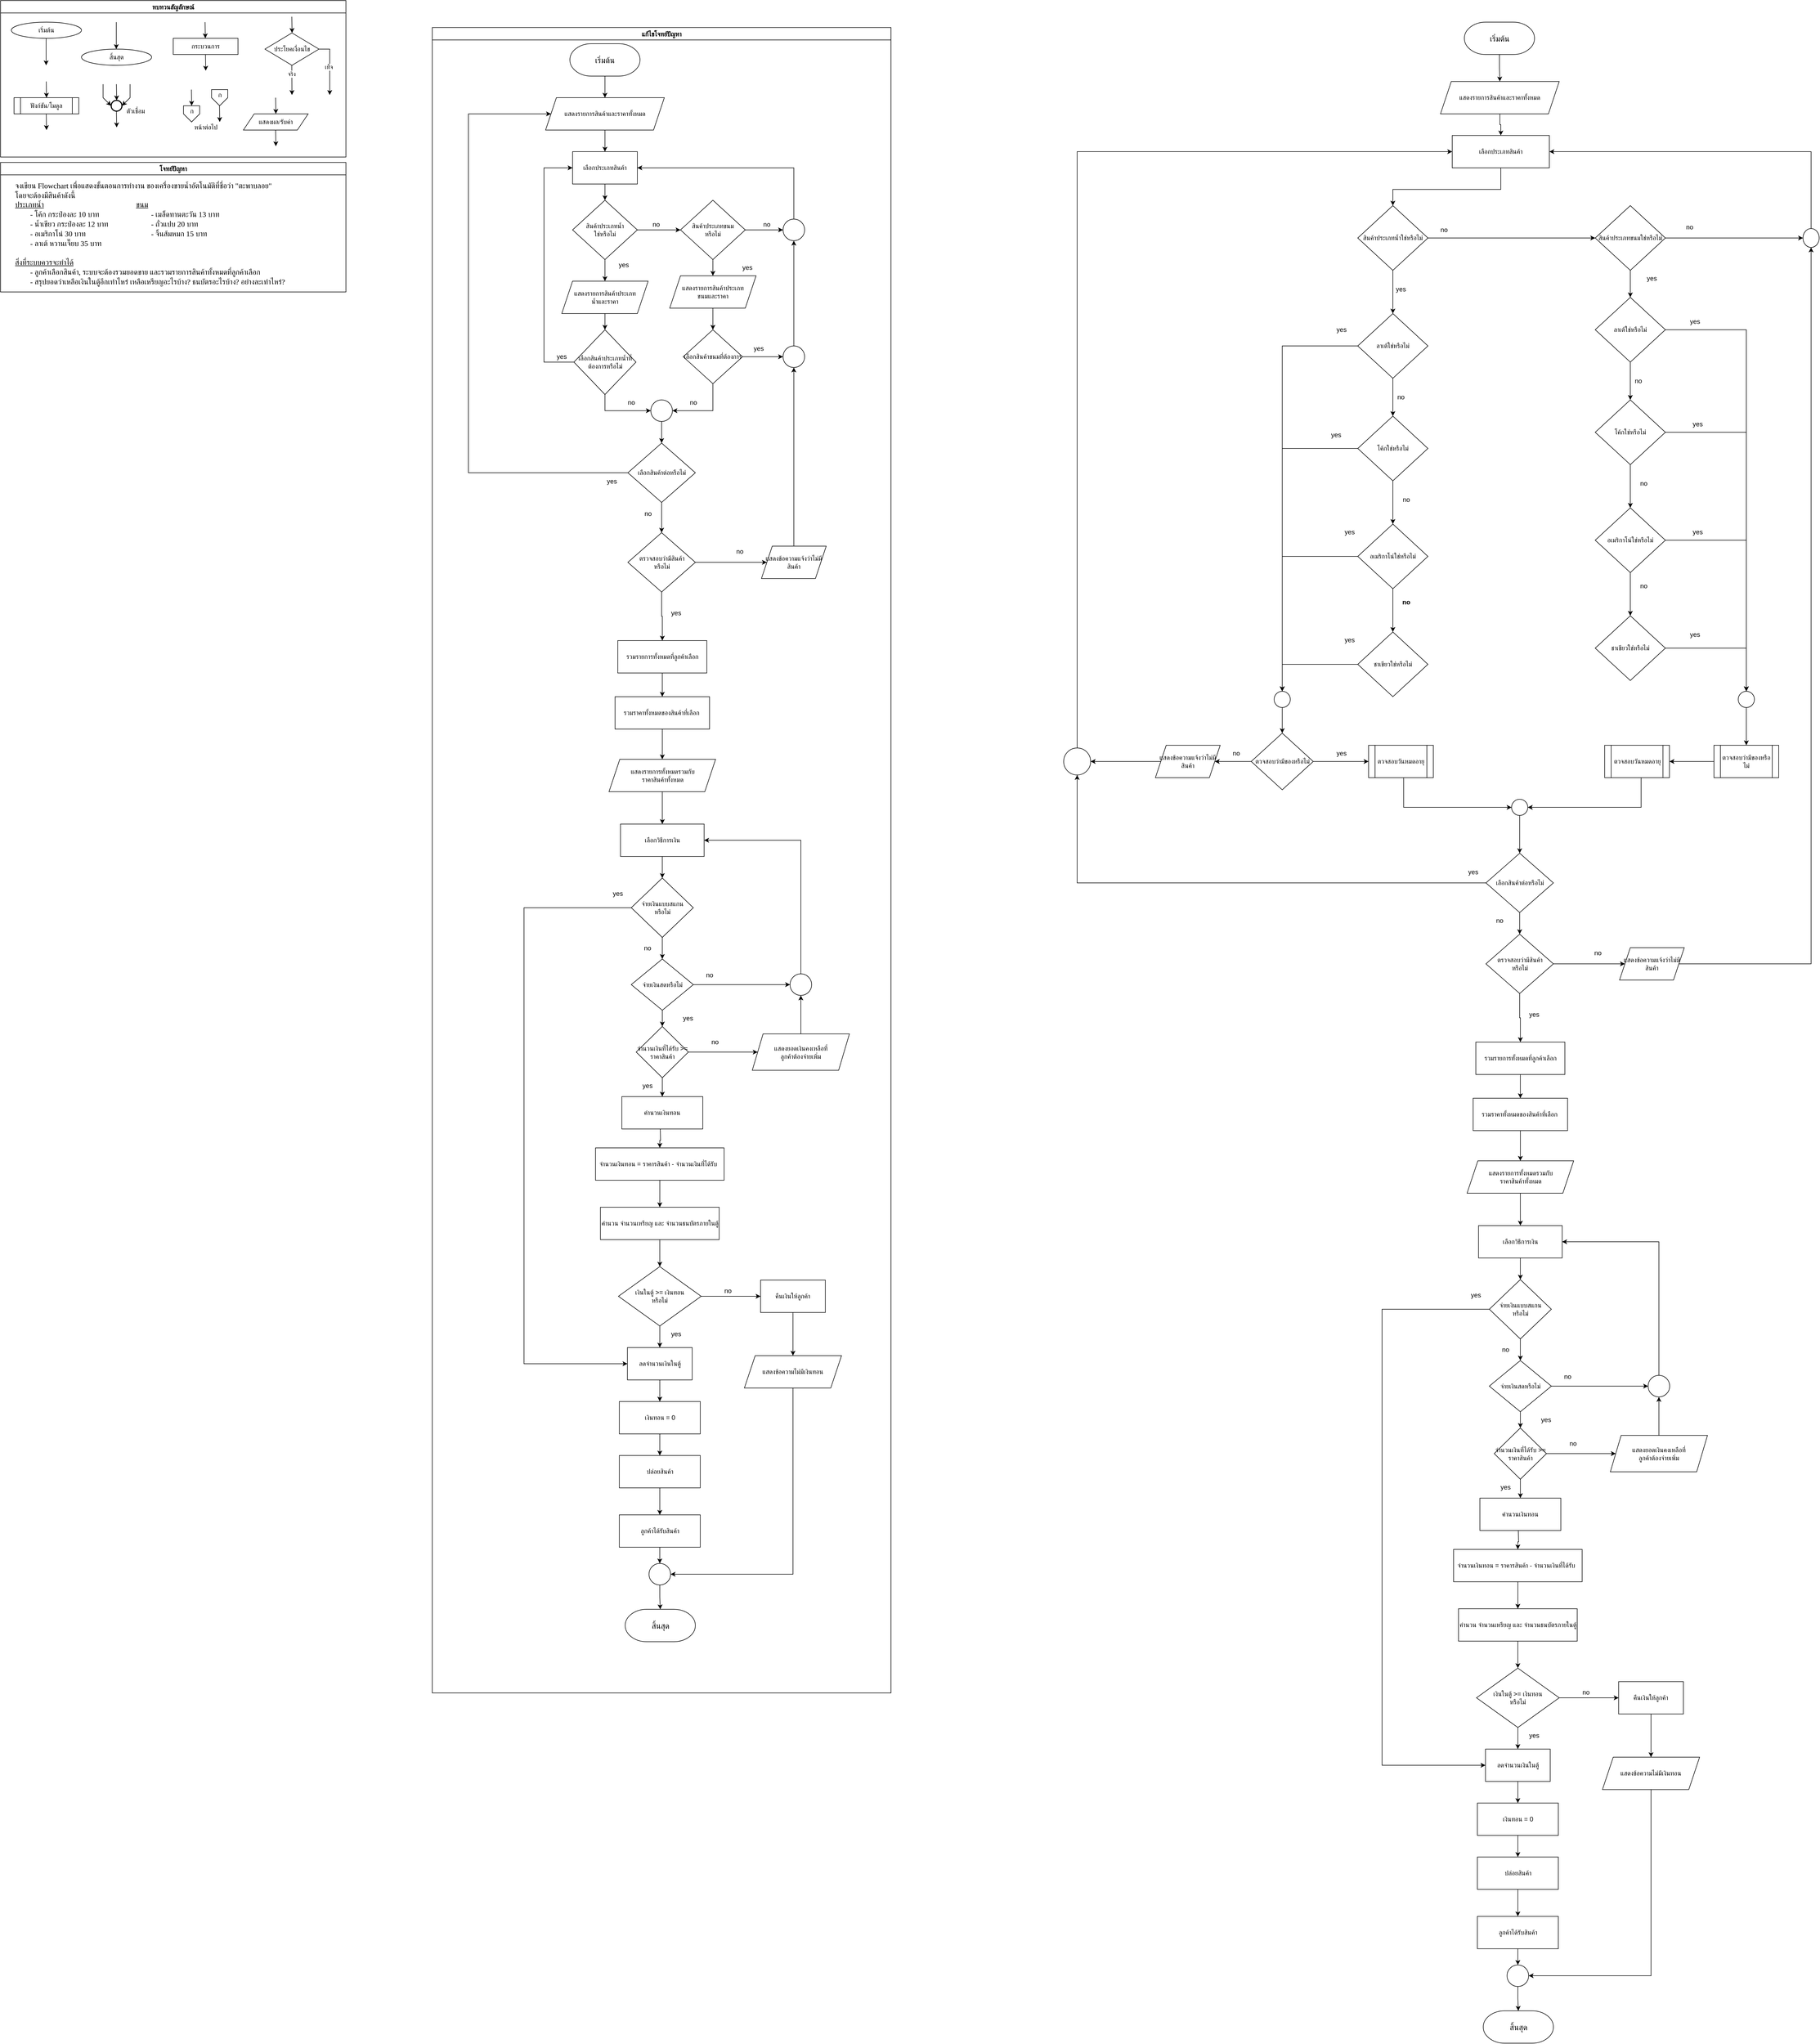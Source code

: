 <mxfile version="28.1.0">
  <diagram id="C5RBs43oDa-KdzZeNtuy" name="Page-1">
    <mxGraphModel grid="1" page="1" gridSize="10" guides="1" tooltips="1" connect="1" arrows="1" fold="1" pageScale="1" pageWidth="827" pageHeight="1169" math="0" shadow="0">
      <root>
        <mxCell id="WIyWlLk6GJQsqaUBKTNV-0" />
        <mxCell id="WIyWlLk6GJQsqaUBKTNV-1" parent="WIyWlLk6GJQsqaUBKTNV-0" />
        <mxCell id="M7CGMbNuYNeq0SnUNNgH-6" value="ทบทวนสัญลักษณ์" style="swimlane;fontFamily=Sarabun;fontSource=https%3A%2F%2Ffonts.googleapis.com%2Fcss%3Ffamily%3DSarabun;" vertex="1" parent="WIyWlLk6GJQsqaUBKTNV-1">
          <mxGeometry x="-720" y="20" width="640" height="290" as="geometry" />
        </mxCell>
        <mxCell id="M7CGMbNuYNeq0SnUNNgH-2" value="&lt;font data-font-src=&quot;https://fonts.googleapis.com/css?family=Sarabun&quot; face=&quot;Sarabun&quot;&gt;เริ่มต้น&lt;/font&gt;" style="ellipse;whiteSpace=wrap;html=1;" vertex="1" parent="M7CGMbNuYNeq0SnUNNgH-6">
          <mxGeometry x="20" y="40" width="130" height="30" as="geometry" />
        </mxCell>
        <mxCell id="M7CGMbNuYNeq0SnUNNgH-5" value="" style="endArrow=classic;html=1;rounded=0;" edge="1" parent="M7CGMbNuYNeq0SnUNNgH-6">
          <mxGeometry width="50" height="50" relative="1" as="geometry">
            <mxPoint x="84.5" y="70" as="sourcePoint" />
            <mxPoint x="84.5" y="120" as="targetPoint" />
          </mxGeometry>
        </mxCell>
        <mxCell id="M7CGMbNuYNeq0SnUNNgH-3" value="&lt;font face=&quot;Sarabun&quot;&gt;สิ้นสุด&lt;/font&gt;" style="ellipse;whiteSpace=wrap;html=1;" vertex="1" parent="M7CGMbNuYNeq0SnUNNgH-6">
          <mxGeometry x="150" y="90" width="130" height="30" as="geometry" />
        </mxCell>
        <mxCell id="M7CGMbNuYNeq0SnUNNgH-4" value="" style="endArrow=classic;html=1;rounded=0;" edge="1" parent="M7CGMbNuYNeq0SnUNNgH-6">
          <mxGeometry width="50" height="50" relative="1" as="geometry">
            <mxPoint x="214.5" y="40" as="sourcePoint" />
            <mxPoint x="214.5" y="90" as="targetPoint" />
          </mxGeometry>
        </mxCell>
        <mxCell id="mvioNwK95yMqdUQ73LqQ-0" value="กระบวนการ" style="rounded=0;whiteSpace=wrap;html=1;fontFamily=Sarabun;fontSource=https%3A%2F%2Ffonts.googleapis.com%2Fcss%3Ffamily%3DSarabun;" vertex="1" parent="M7CGMbNuYNeq0SnUNNgH-6">
          <mxGeometry x="320" y="70" width="120" height="30" as="geometry" />
        </mxCell>
        <mxCell id="mvioNwK95yMqdUQ73LqQ-1" value="" style="endArrow=classic;html=1;rounded=0;" edge="1" parent="M7CGMbNuYNeq0SnUNNgH-6">
          <mxGeometry width="50" height="50" relative="1" as="geometry">
            <mxPoint x="379" y="40" as="sourcePoint" />
            <mxPoint x="379.5" y="70" as="targetPoint" />
          </mxGeometry>
        </mxCell>
        <mxCell id="mvioNwK95yMqdUQ73LqQ-2" value="" style="endArrow=classic;html=1;rounded=0;" edge="1" parent="M7CGMbNuYNeq0SnUNNgH-6">
          <mxGeometry width="50" height="50" relative="1" as="geometry">
            <mxPoint x="379.75" y="100" as="sourcePoint" />
            <mxPoint x="380.25" y="130" as="targetPoint" />
          </mxGeometry>
        </mxCell>
        <mxCell id="mvioNwK95yMqdUQ73LqQ-3" value="ประโยคเงื่อนไข" style="rhombus;whiteSpace=wrap;html=1;fontFamily=Sarabun;fontSource=https%3A%2F%2Ffonts.googleapis.com%2Fcss%3Ffamily%3DSarabun;" vertex="1" parent="M7CGMbNuYNeq0SnUNNgH-6">
          <mxGeometry x="490" y="60" width="100" height="60" as="geometry" />
        </mxCell>
        <mxCell id="mvioNwK95yMqdUQ73LqQ-4" value="" style="endArrow=classic;html=1;rounded=0;" edge="1" parent="M7CGMbNuYNeq0SnUNNgH-6">
          <mxGeometry width="50" height="50" relative="1" as="geometry">
            <mxPoint x="539.71" y="30" as="sourcePoint" />
            <mxPoint x="540.21" y="60" as="targetPoint" />
          </mxGeometry>
        </mxCell>
        <mxCell id="mvioNwK95yMqdUQ73LqQ-5" value="" style="endArrow=classic;html=1;rounded=0;" edge="1" parent="M7CGMbNuYNeq0SnUNNgH-6">
          <mxGeometry width="50" height="50" relative="1" as="geometry">
            <mxPoint x="539.71" y="120" as="sourcePoint" />
            <mxPoint x="540" y="175" as="targetPoint" />
          </mxGeometry>
        </mxCell>
        <mxCell id="mvioNwK95yMqdUQ73LqQ-7" value="จริง" style="edgeLabel;html=1;align=center;verticalAlign=middle;resizable=0;points=[];fontFamily=Sarabun;fontSource=https%3A%2F%2Ffonts.googleapis.com%2Fcss%3Ffamily%3DSarabun;" vertex="1" connectable="0" parent="mvioNwK95yMqdUQ73LqQ-5">
          <mxGeometry x="-0.414" y="-1" relative="1" as="geometry">
            <mxPoint as="offset" />
          </mxGeometry>
        </mxCell>
        <mxCell id="mvioNwK95yMqdUQ73LqQ-6" value="" style="endArrow=classic;html=1;rounded=0;exitX=1;exitY=0.5;exitDx=0;exitDy=0;" edge="1" parent="M7CGMbNuYNeq0SnUNNgH-6" source="mvioNwK95yMqdUQ73LqQ-3">
          <mxGeometry width="50" height="50" relative="1" as="geometry">
            <mxPoint x="620" y="95" as="sourcePoint" />
            <mxPoint x="610" y="175" as="targetPoint" />
            <Array as="points">
              <mxPoint x="610" y="90" />
            </Array>
          </mxGeometry>
        </mxCell>
        <mxCell id="mvioNwK95yMqdUQ73LqQ-8" value="&lt;font data-font-src=&quot;https://fonts.googleapis.com/css?family=Sarabun&quot; face=&quot;Sarabun&quot;&gt;เท็จ&lt;/font&gt;" style="edgeLabel;html=1;align=center;verticalAlign=middle;resizable=0;points=[];" vertex="1" connectable="0" parent="mvioNwK95yMqdUQ73LqQ-6">
          <mxGeometry x="-0.002" y="-2" relative="1" as="geometry">
            <mxPoint as="offset" />
          </mxGeometry>
        </mxCell>
        <mxCell id="mvioNwK95yMqdUQ73LqQ-9" value="&lt;font data-font-src=&quot;https://fonts.googleapis.com/css?family=Sarabun&quot; face=&quot;Sarabun&quot;&gt;ฟังก์ชัน/โมดูล&lt;/font&gt;" style="shape=process;whiteSpace=wrap;html=1;backgroundOutline=1;" vertex="1" parent="M7CGMbNuYNeq0SnUNNgH-6">
          <mxGeometry x="25" y="180" width="120" height="30" as="geometry" />
        </mxCell>
        <mxCell id="mvioNwK95yMqdUQ73LqQ-11" value="" style="endArrow=classic;html=1;rounded=0;" edge="1" parent="M7CGMbNuYNeq0SnUNNgH-6">
          <mxGeometry width="50" height="50" relative="1" as="geometry">
            <mxPoint x="84.71" y="150" as="sourcePoint" />
            <mxPoint x="85.21" y="180" as="targetPoint" />
          </mxGeometry>
        </mxCell>
        <mxCell id="mvioNwK95yMqdUQ73LqQ-12" value="" style="endArrow=classic;html=1;rounded=0;" edge="1" parent="M7CGMbNuYNeq0SnUNNgH-6">
          <mxGeometry width="50" height="50" relative="1" as="geometry">
            <mxPoint x="84.71" y="210" as="sourcePoint" />
            <mxPoint x="85.21" y="240" as="targetPoint" />
          </mxGeometry>
        </mxCell>
        <mxCell id="mvioNwK95yMqdUQ73LqQ-13" value="" style="strokeWidth=2;html=1;shape=mxgraph.flowchart.start_2;whiteSpace=wrap;" vertex="1" parent="M7CGMbNuYNeq0SnUNNgH-6">
          <mxGeometry x="205" y="185" width="20" height="20" as="geometry" />
        </mxCell>
        <mxCell id="mvioNwK95yMqdUQ73LqQ-16" value="" style="endArrow=classic;html=1;rounded=0;" edge="1" parent="M7CGMbNuYNeq0SnUNNgH-6">
          <mxGeometry width="50" height="50" relative="1" as="geometry">
            <mxPoint x="214.71" y="155" as="sourcePoint" />
            <mxPoint x="215.21" y="185" as="targetPoint" />
          </mxGeometry>
        </mxCell>
        <mxCell id="mvioNwK95yMqdUQ73LqQ-17" value="" style="endArrow=classic;html=1;rounded=0;entryX=0;entryY=0.5;entryDx=0;entryDy=0;entryPerimeter=0;" edge="1" parent="M7CGMbNuYNeq0SnUNNgH-6" target="mvioNwK95yMqdUQ73LqQ-13">
          <mxGeometry width="50" height="50" relative="1" as="geometry">
            <mxPoint x="190.0" y="155" as="sourcePoint" />
            <mxPoint x="190.5" y="185" as="targetPoint" />
            <Array as="points">
              <mxPoint x="190" y="180" />
            </Array>
          </mxGeometry>
        </mxCell>
        <mxCell id="mvioNwK95yMqdUQ73LqQ-18" value="" style="endArrow=classic;html=1;rounded=0;entryX=1;entryY=0.5;entryDx=0;entryDy=0;entryPerimeter=0;" edge="1" parent="M7CGMbNuYNeq0SnUNNgH-6" target="mvioNwK95yMqdUQ73LqQ-13">
          <mxGeometry width="50" height="50" relative="1" as="geometry">
            <mxPoint x="240.0" y="155" as="sourcePoint" />
            <mxPoint x="240.5" y="185" as="targetPoint" />
            <Array as="points">
              <mxPoint x="240" y="180" />
            </Array>
          </mxGeometry>
        </mxCell>
        <mxCell id="mvioNwK95yMqdUQ73LqQ-19" value="" style="endArrow=classic;html=1;rounded=0;" edge="1" parent="M7CGMbNuYNeq0SnUNNgH-6">
          <mxGeometry width="50" height="50" relative="1" as="geometry">
            <mxPoint x="214.71" y="205" as="sourcePoint" />
            <mxPoint x="215.21" y="235" as="targetPoint" />
          </mxGeometry>
        </mxCell>
        <mxCell id="mvioNwK95yMqdUQ73LqQ-20" value="&lt;font data-font-src=&quot;https://fonts.googleapis.com/css?family=Sarabun&quot; face=&quot;Sarabun&quot;&gt;ตัวเชื่อม&lt;/font&gt;" style="text;html=1;align=center;verticalAlign=middle;resizable=0;points=[];autosize=1;strokeColor=none;fillColor=none;" vertex="1" parent="M7CGMbNuYNeq0SnUNNgH-6">
          <mxGeometry x="220" y="190" width="60" height="30" as="geometry" />
        </mxCell>
        <mxCell id="mvioNwK95yMqdUQ73LqQ-25" value="" style="endArrow=classic;html=1;rounded=0;" edge="1" parent="M7CGMbNuYNeq0SnUNNgH-6">
          <mxGeometry width="50" height="50" relative="1" as="geometry">
            <mxPoint x="353.71" y="165" as="sourcePoint" />
            <mxPoint x="354.21" y="195" as="targetPoint" />
          </mxGeometry>
        </mxCell>
        <mxCell id="mvioNwK95yMqdUQ73LqQ-21" value="" style="verticalLabelPosition=bottom;verticalAlign=top;html=1;shape=offPageConnector;rounded=0;size=0.5;" vertex="1" parent="M7CGMbNuYNeq0SnUNNgH-6">
          <mxGeometry x="339" y="195" width="30" height="30" as="geometry" />
        </mxCell>
        <mxCell id="mvioNwK95yMqdUQ73LqQ-26" value="" style="endArrow=classic;html=1;rounded=0;" edge="1" parent="M7CGMbNuYNeq0SnUNNgH-6">
          <mxGeometry width="50" height="50" relative="1" as="geometry">
            <mxPoint x="405.71" y="195" as="sourcePoint" />
            <mxPoint x="406.21" y="225" as="targetPoint" />
          </mxGeometry>
        </mxCell>
        <mxCell id="mvioNwK95yMqdUQ73LqQ-27" value="" style="verticalLabelPosition=bottom;verticalAlign=top;html=1;shape=offPageConnector;rounded=0;size=0.5;" vertex="1" parent="M7CGMbNuYNeq0SnUNNgH-6">
          <mxGeometry x="391" y="165" width="30" height="30" as="geometry" />
        </mxCell>
        <mxCell id="mvioNwK95yMqdUQ73LqQ-28" value="หน้าต่อไป" style="text;html=1;align=center;verticalAlign=middle;resizable=0;points=[];autosize=1;strokeColor=none;fillColor=none;fontFamily=Sarabun;fontSource=https%3A%2F%2Ffonts.googleapis.com%2Fcss%3Ffamily%3DSarabun;" vertex="1" parent="M7CGMbNuYNeq0SnUNNgH-6">
          <mxGeometry x="345" y="220" width="70" height="30" as="geometry" />
        </mxCell>
        <mxCell id="mvioNwK95yMqdUQ73LqQ-29" value="ก" style="text;html=1;align=center;verticalAlign=middle;resizable=0;points=[];autosize=1;strokeColor=none;fillColor=none;fontFamily=Sarabun;fontSource=https%3A%2F%2Ffonts.googleapis.com%2Fcss%3Ffamily%3DSarabun;" vertex="1" parent="M7CGMbNuYNeq0SnUNNgH-6">
          <mxGeometry x="339" y="190" width="30" height="30" as="geometry" />
        </mxCell>
        <mxCell id="mvioNwK95yMqdUQ73LqQ-30" value="ก" style="text;html=1;align=center;verticalAlign=middle;resizable=0;points=[];autosize=1;strokeColor=none;fillColor=none;fontFamily=Sarabun;fontSource=https%3A%2F%2Ffonts.googleapis.com%2Fcss%3Ffamily%3DSarabun;" vertex="1" parent="M7CGMbNuYNeq0SnUNNgH-6">
          <mxGeometry x="391" y="160" width="30" height="30" as="geometry" />
        </mxCell>
        <mxCell id="mvioNwK95yMqdUQ73LqQ-32" value="แสดงผล/รับค่า" style="shape=parallelogram;perimeter=parallelogramPerimeter;whiteSpace=wrap;html=1;fixedSize=1;fontFamily=Sarabun;fontSource=https%3A%2F%2Ffonts.googleapis.com%2Fcss%3Ffamily%3DSarabun;" vertex="1" parent="M7CGMbNuYNeq0SnUNNgH-6">
          <mxGeometry x="450" y="210" width="120" height="30" as="geometry" />
        </mxCell>
        <mxCell id="mvioNwK95yMqdUQ73LqQ-33" value="" style="endArrow=classic;html=1;rounded=0;" edge="1" parent="M7CGMbNuYNeq0SnUNNgH-6">
          <mxGeometry width="50" height="50" relative="1" as="geometry">
            <mxPoint x="509.71" y="180" as="sourcePoint" />
            <mxPoint x="510.21" y="210" as="targetPoint" />
          </mxGeometry>
        </mxCell>
        <mxCell id="mvioNwK95yMqdUQ73LqQ-34" value="" style="endArrow=classic;html=1;rounded=0;" edge="1" parent="M7CGMbNuYNeq0SnUNNgH-6">
          <mxGeometry width="50" height="50" relative="1" as="geometry">
            <mxPoint x="509.71" y="240" as="sourcePoint" />
            <mxPoint x="510.21" y="270" as="targetPoint" />
          </mxGeometry>
        </mxCell>
        <mxCell id="mvioNwK95yMqdUQ73LqQ-36" value="แก้ไขโจทย์ปัญหา" style="swimlane;fontFamily=Sarabun;fontSource=https%3A%2F%2Ffonts.googleapis.com%2Fcss%3Ffamily%3DSarabun;" vertex="1" parent="WIyWlLk6GJQsqaUBKTNV-1">
          <mxGeometry x="80" y="70" width="850" height="3086" as="geometry" />
        </mxCell>
        <mxCell id="xchZKOA8fYitA80GFGcP-71" style="edgeStyle=orthogonalEdgeStyle;rounded=0;orthogonalLoop=1;jettySize=auto;html=1;entryX=0.5;entryY=0;entryDx=0;entryDy=0;" edge="1" parent="mvioNwK95yMqdUQ73LqQ-36" source="xchZKOA8fYitA80GFGcP-1" target="xchZKOA8fYitA80GFGcP-69">
          <mxGeometry relative="1" as="geometry" />
        </mxCell>
        <mxCell id="xchZKOA8fYitA80GFGcP-1" value="&lt;font style=&quot;font-size: 15px;&quot;&gt;เริ่มต้น&lt;/font&gt;" style="strokeWidth=1;html=1;shape=mxgraph.flowchart.terminator;whiteSpace=wrap;" vertex="1" parent="mvioNwK95yMqdUQ73LqQ-36">
          <mxGeometry x="255" y="30" width="130" height="60" as="geometry" />
        </mxCell>
        <mxCell id="xchZKOA8fYitA80GFGcP-14" value="" style="edgeStyle=orthogonalEdgeStyle;rounded=0;orthogonalLoop=1;jettySize=auto;html=1;" edge="1" parent="mvioNwK95yMqdUQ73LqQ-36" source="xchZKOA8fYitA80GFGcP-9" target="xchZKOA8fYitA80GFGcP-13">
          <mxGeometry relative="1" as="geometry" />
        </mxCell>
        <mxCell id="nNyQ8NcAXZE7S4zx8suW-2" style="edgeStyle=orthogonalEdgeStyle;rounded=0;orthogonalLoop=1;jettySize=auto;html=1;entryX=0.5;entryY=0;entryDx=0;entryDy=0;" edge="1" parent="mvioNwK95yMqdUQ73LqQ-36" source="xchZKOA8fYitA80GFGcP-9" target="nNyQ8NcAXZE7S4zx8suW-0">
          <mxGeometry relative="1" as="geometry" />
        </mxCell>
        <mxCell id="xchZKOA8fYitA80GFGcP-9" value="&lt;div&gt;สินค้าประเภทนํ้า&lt;/div&gt;&lt;div&gt;ใช่หรือไม่&lt;/div&gt;" style="rhombus;whiteSpace=wrap;html=1;" vertex="1" parent="mvioNwK95yMqdUQ73LqQ-36">
          <mxGeometry x="260" y="320" width="120" height="110" as="geometry" />
        </mxCell>
        <mxCell id="nNyQ8NcAXZE7S4zx8suW-3" style="edgeStyle=orthogonalEdgeStyle;rounded=0;orthogonalLoop=1;jettySize=auto;html=1;" edge="1" parent="mvioNwK95yMqdUQ73LqQ-36" source="xchZKOA8fYitA80GFGcP-13" target="nNyQ8NcAXZE7S4zx8suW-1">
          <mxGeometry relative="1" as="geometry" />
        </mxCell>
        <mxCell id="xchZKOA8fYitA80GFGcP-13" value="&lt;div&gt;สินค้าประเภทขนม&lt;/div&gt;&lt;div&gt;หรือไม่&lt;/div&gt;" style="rhombus;whiteSpace=wrap;html=1;" vertex="1" parent="mvioNwK95yMqdUQ73LqQ-36">
          <mxGeometry x="460" y="320" width="120" height="110" as="geometry" />
        </mxCell>
        <mxCell id="xchZKOA8fYitA80GFGcP-15" value="no" style="text;html=1;align=center;verticalAlign=middle;whiteSpace=wrap;rounded=0;" vertex="1" parent="mvioNwK95yMqdUQ73LqQ-36">
          <mxGeometry x="385" y="350" width="60" height="30" as="geometry" />
        </mxCell>
        <mxCell id="xchZKOA8fYitA80GFGcP-20" value="yes" style="text;html=1;align=center;verticalAlign=middle;whiteSpace=wrap;rounded=0;" vertex="1" parent="mvioNwK95yMqdUQ73LqQ-36">
          <mxGeometry x="325" y="425" width="60" height="30" as="geometry" />
        </mxCell>
        <mxCell id="xchZKOA8fYitA80GFGcP-39" style="edgeStyle=orthogonalEdgeStyle;rounded=0;orthogonalLoop=1;jettySize=auto;html=1;entryX=0;entryY=0.5;entryDx=0;entryDy=0;" edge="1" parent="mvioNwK95yMqdUQ73LqQ-36" source="xchZKOA8fYitA80GFGcP-21" target="xchZKOA8fYitA80GFGcP-35">
          <mxGeometry relative="1" as="geometry">
            <Array as="points">
              <mxPoint x="207" y="620" />
              <mxPoint x="207" y="260" />
            </Array>
          </mxGeometry>
        </mxCell>
        <mxCell id="xchZKOA8fYitA80GFGcP-45" style="edgeStyle=orthogonalEdgeStyle;rounded=0;orthogonalLoop=1;jettySize=auto;html=1;entryX=0;entryY=0.5;entryDx=0;entryDy=0;" edge="1" parent="mvioNwK95yMqdUQ73LqQ-36" source="xchZKOA8fYitA80GFGcP-21" target="xchZKOA8fYitA80GFGcP-42">
          <mxGeometry relative="1" as="geometry">
            <Array as="points">
              <mxPoint x="320" y="710" />
            </Array>
          </mxGeometry>
        </mxCell>
        <mxCell id="xchZKOA8fYitA80GFGcP-21" value="เลือกสินค้าประเภทนํ้าที่ต้องการหรือไม่" style="rhombus;whiteSpace=wrap;html=1;" vertex="1" parent="mvioNwK95yMqdUQ73LqQ-36">
          <mxGeometry x="262.5" y="560" width="115" height="120" as="geometry" />
        </mxCell>
        <mxCell id="xchZKOA8fYitA80GFGcP-24" value="no" style="text;html=1;align=center;verticalAlign=middle;whiteSpace=wrap;rounded=0;" vertex="1" parent="mvioNwK95yMqdUQ73LqQ-36">
          <mxGeometry x="338.75" y="680" width="60" height="30" as="geometry" />
        </mxCell>
        <mxCell id="xchZKOA8fYitA80GFGcP-43" style="edgeStyle=orthogonalEdgeStyle;rounded=0;orthogonalLoop=1;jettySize=auto;html=1;entryX=1;entryY=0.5;entryDx=0;entryDy=0;" edge="1" parent="mvioNwK95yMqdUQ73LqQ-36" source="xchZKOA8fYitA80GFGcP-27" target="xchZKOA8fYitA80GFGcP-42">
          <mxGeometry relative="1" as="geometry">
            <Array as="points">
              <mxPoint x="520" y="710" />
            </Array>
          </mxGeometry>
        </mxCell>
        <mxCell id="xchZKOA8fYitA80GFGcP-125" style="edgeStyle=orthogonalEdgeStyle;rounded=0;orthogonalLoop=1;jettySize=auto;html=1;entryX=0;entryY=0.5;entryDx=0;entryDy=0;" edge="1" parent="mvioNwK95yMqdUQ73LqQ-36" source="xchZKOA8fYitA80GFGcP-27" target="xchZKOA8fYitA80GFGcP-122">
          <mxGeometry relative="1" as="geometry" />
        </mxCell>
        <mxCell id="xchZKOA8fYitA80GFGcP-27" value="เลือกสินค้าขนมที่ต้องการ" style="rhombus;whiteSpace=wrap;html=1;" vertex="1" parent="mvioNwK95yMqdUQ73LqQ-36">
          <mxGeometry x="465" y="560" width="110" height="100" as="geometry" />
        </mxCell>
        <mxCell id="xchZKOA8fYitA80GFGcP-29" value="yes" style="text;html=1;align=center;verticalAlign=middle;whiteSpace=wrap;rounded=0;" vertex="1" parent="mvioNwK95yMqdUQ73LqQ-36">
          <mxGeometry x="553.75" y="430" width="60" height="30" as="geometry" />
        </mxCell>
        <mxCell id="xchZKOA8fYitA80GFGcP-38" style="edgeStyle=orthogonalEdgeStyle;rounded=0;orthogonalLoop=1;jettySize=auto;html=1;entryX=0.5;entryY=0;entryDx=0;entryDy=0;" edge="1" parent="mvioNwK95yMqdUQ73LqQ-36" source="xchZKOA8fYitA80GFGcP-35" target="xchZKOA8fYitA80GFGcP-9">
          <mxGeometry relative="1" as="geometry" />
        </mxCell>
        <mxCell id="xchZKOA8fYitA80GFGcP-35" value="เลือกประเภทสินค้า" style="rounded=0;whiteSpace=wrap;html=1;" vertex="1" parent="mvioNwK95yMqdUQ73LqQ-36">
          <mxGeometry x="260" y="230" width="120" height="60" as="geometry" />
        </mxCell>
        <mxCell id="xchZKOA8fYitA80GFGcP-41" value="no" style="text;html=1;align=center;verticalAlign=middle;whiteSpace=wrap;rounded=0;" vertex="1" parent="mvioNwK95yMqdUQ73LqQ-36">
          <mxGeometry x="453.75" y="680" width="60" height="30" as="geometry" />
        </mxCell>
        <mxCell id="xchZKOA8fYitA80GFGcP-49" value="" style="edgeStyle=orthogonalEdgeStyle;rounded=0;orthogonalLoop=1;jettySize=auto;html=1;" edge="1" parent="mvioNwK95yMqdUQ73LqQ-36" source="xchZKOA8fYitA80GFGcP-42" target="xchZKOA8fYitA80GFGcP-48">
          <mxGeometry relative="1" as="geometry" />
        </mxCell>
        <mxCell id="xchZKOA8fYitA80GFGcP-42" value="" style="ellipse;whiteSpace=wrap;html=1;aspect=fixed;" vertex="1" parent="mvioNwK95yMqdUQ73LqQ-36">
          <mxGeometry x="405" y="690" width="40" height="40" as="geometry" />
        </mxCell>
        <mxCell id="xchZKOA8fYitA80GFGcP-58" style="edgeStyle=orthogonalEdgeStyle;rounded=0;orthogonalLoop=1;jettySize=auto;html=1;entryX=0;entryY=0.5;entryDx=0;entryDy=0;" edge="1" parent="mvioNwK95yMqdUQ73LqQ-36" source="xchZKOA8fYitA80GFGcP-48" target="xchZKOA8fYitA80GFGcP-69">
          <mxGeometry relative="1" as="geometry">
            <mxPoint x="230" y="160" as="targetPoint" />
            <Array as="points">
              <mxPoint x="67" y="825" />
              <mxPoint x="67" y="160" />
            </Array>
          </mxGeometry>
        </mxCell>
        <mxCell id="xchZKOA8fYitA80GFGcP-118" style="edgeStyle=orthogonalEdgeStyle;rounded=0;orthogonalLoop=1;jettySize=auto;html=1;entryX=0.5;entryY=0;entryDx=0;entryDy=0;" edge="1" parent="mvioNwK95yMqdUQ73LqQ-36" source="xchZKOA8fYitA80GFGcP-48" target="xchZKOA8fYitA80GFGcP-117">
          <mxGeometry relative="1" as="geometry" />
        </mxCell>
        <mxCell id="xchZKOA8fYitA80GFGcP-48" value="เลือกสินค้าต่อหรือไม่" style="rhombus;whiteSpace=wrap;html=1;" vertex="1" parent="mvioNwK95yMqdUQ73LqQ-36">
          <mxGeometry x="362.5" y="770" width="125" height="110" as="geometry" />
        </mxCell>
        <mxCell id="xchZKOA8fYitA80GFGcP-50" value="yes" style="text;html=1;align=center;verticalAlign=middle;whiteSpace=wrap;rounded=0;" vertex="1" parent="mvioNwK95yMqdUQ73LqQ-36">
          <mxGeometry x="210" y="595" width="60" height="30" as="geometry" />
        </mxCell>
        <mxCell id="xchZKOA8fYitA80GFGcP-51" value="yes" style="text;html=1;align=center;verticalAlign=middle;whiteSpace=wrap;rounded=0;" vertex="1" parent="mvioNwK95yMqdUQ73LqQ-36">
          <mxGeometry x="575" y="580" width="60" height="30" as="geometry" />
        </mxCell>
        <mxCell id="xchZKOA8fYitA80GFGcP-59" value="yes" style="text;html=1;align=center;verticalAlign=middle;whiteSpace=wrap;rounded=0;" vertex="1" parent="mvioNwK95yMqdUQ73LqQ-36">
          <mxGeometry x="302.5" y="826" width="60" height="30" as="geometry" />
        </mxCell>
        <mxCell id="xchZKOA8fYitA80GFGcP-60" value="no" style="text;html=1;align=center;verticalAlign=middle;whiteSpace=wrap;rounded=0;" vertex="1" parent="mvioNwK95yMqdUQ73LqQ-36">
          <mxGeometry x="370" y="886" width="60" height="30" as="geometry" />
        </mxCell>
        <mxCell id="xchZKOA8fYitA80GFGcP-72" style="edgeStyle=orthogonalEdgeStyle;rounded=0;orthogonalLoop=1;jettySize=auto;html=1;" edge="1" parent="mvioNwK95yMqdUQ73LqQ-36" source="xchZKOA8fYitA80GFGcP-69" target="xchZKOA8fYitA80GFGcP-35">
          <mxGeometry relative="1" as="geometry" />
        </mxCell>
        <mxCell id="xchZKOA8fYitA80GFGcP-69" value="แสดงรายการสินค้าและราคาทั้งหมด" style="shape=parallelogram;perimeter=parallelogramPerimeter;whiteSpace=wrap;html=1;fixedSize=1;" vertex="1" parent="mvioNwK95yMqdUQ73LqQ-36">
          <mxGeometry x="210" y="130" width="220" height="60" as="geometry" />
        </mxCell>
        <mxCell id="xchZKOA8fYitA80GFGcP-119" style="edgeStyle=orthogonalEdgeStyle;rounded=0;orthogonalLoop=1;jettySize=auto;html=1;" edge="1" parent="mvioNwK95yMqdUQ73LqQ-36" source="xchZKOA8fYitA80GFGcP-117" target="xchZKOA8fYitA80GFGcP-52">
          <mxGeometry relative="1" as="geometry">
            <mxPoint x="425" y="1086" as="targetPoint" />
          </mxGeometry>
        </mxCell>
        <mxCell id="nNyQ8NcAXZE7S4zx8suW-18" style="edgeStyle=orthogonalEdgeStyle;rounded=0;orthogonalLoop=1;jettySize=auto;html=1;entryX=0;entryY=0.5;entryDx=0;entryDy=0;" edge="1" parent="mvioNwK95yMqdUQ73LqQ-36" source="xchZKOA8fYitA80GFGcP-117" target="nNyQ8NcAXZE7S4zx8suW-8">
          <mxGeometry relative="1" as="geometry" />
        </mxCell>
        <mxCell id="xchZKOA8fYitA80GFGcP-117" value="ตรวจสอบว่ามีสินค้า&lt;div&gt;หรือไม่&lt;/div&gt;" style="rhombus;whiteSpace=wrap;html=1;" vertex="1" parent="mvioNwK95yMqdUQ73LqQ-36">
          <mxGeometry x="362.5" y="936" width="125" height="110" as="geometry" />
        </mxCell>
        <mxCell id="xchZKOA8fYitA80GFGcP-120" value="yes" style="text;html=1;align=center;verticalAlign=middle;whiteSpace=wrap;rounded=0;" vertex="1" parent="mvioNwK95yMqdUQ73LqQ-36">
          <mxGeometry x="421.62" y="1070" width="60" height="30" as="geometry" />
        </mxCell>
        <mxCell id="nNyQ8NcAXZE7S4zx8suW-15" style="edgeStyle=orthogonalEdgeStyle;rounded=0;orthogonalLoop=1;jettySize=auto;html=1;entryX=0.5;entryY=1;entryDx=0;entryDy=0;" edge="1" parent="mvioNwK95yMqdUQ73LqQ-36" source="xchZKOA8fYitA80GFGcP-122" target="nNyQ8NcAXZE7S4zx8suW-14">
          <mxGeometry relative="1" as="geometry" />
        </mxCell>
        <mxCell id="xchZKOA8fYitA80GFGcP-122" value="" style="ellipse;whiteSpace=wrap;html=1;aspect=fixed;" vertex="1" parent="mvioNwK95yMqdUQ73LqQ-36">
          <mxGeometry x="650" y="590" width="40" height="40" as="geometry" />
        </mxCell>
        <mxCell id="xchZKOA8fYitA80GFGcP-126" value="no" style="text;html=1;align=center;verticalAlign=middle;whiteSpace=wrap;rounded=0;" vertex="1" parent="mvioNwK95yMqdUQ73LqQ-36">
          <mxGeometry x="540" y="956" width="60" height="30" as="geometry" />
        </mxCell>
        <mxCell id="xchZKOA8fYitA80GFGcP-57" value="" style="edgeStyle=orthogonalEdgeStyle;rounded=0;orthogonalLoop=1;jettySize=auto;html=1;" edge="1" parent="mvioNwK95yMqdUQ73LqQ-36" source="xchZKOA8fYitA80GFGcP-52" target="xchZKOA8fYitA80GFGcP-56">
          <mxGeometry relative="1" as="geometry" />
        </mxCell>
        <mxCell id="xchZKOA8fYitA80GFGcP-52" value="รวมรายการทั้งหมดที่ลูกค้าเลือก" style="whiteSpace=wrap;html=1;" vertex="1" parent="mvioNwK95yMqdUQ73LqQ-36">
          <mxGeometry x="343.75" y="1136" width="165" height="60" as="geometry" />
        </mxCell>
        <mxCell id="xchZKOA8fYitA80GFGcP-62" style="edgeStyle=orthogonalEdgeStyle;rounded=0;orthogonalLoop=1;jettySize=auto;html=1;" edge="1" parent="mvioNwK95yMqdUQ73LqQ-36" source="xchZKOA8fYitA80GFGcP-56" target="xchZKOA8fYitA80GFGcP-61">
          <mxGeometry relative="1" as="geometry" />
        </mxCell>
        <mxCell id="xchZKOA8fYitA80GFGcP-56" value="รวมราคาทั้งหมดของสินค้าที่เลือก&amp;nbsp;" style="whiteSpace=wrap;html=1;" vertex="1" parent="mvioNwK95yMqdUQ73LqQ-36">
          <mxGeometry x="338.75" y="1240" width="175" height="60" as="geometry" />
        </mxCell>
        <mxCell id="xchZKOA8fYitA80GFGcP-64" value="" style="edgeStyle=orthogonalEdgeStyle;rounded=0;orthogonalLoop=1;jettySize=auto;html=1;" edge="1" parent="mvioNwK95yMqdUQ73LqQ-36" source="xchZKOA8fYitA80GFGcP-61" target="xchZKOA8fYitA80GFGcP-63">
          <mxGeometry relative="1" as="geometry" />
        </mxCell>
        <mxCell id="xchZKOA8fYitA80GFGcP-61" value="แสดงรายการทั้งหมดรวมกับ&lt;div&gt;ราคาสินค้าทั้งหมด&lt;/div&gt;" style="shape=parallelogram;perimeter=parallelogramPerimeter;whiteSpace=wrap;html=1;fixedSize=1;" vertex="1" parent="mvioNwK95yMqdUQ73LqQ-36">
          <mxGeometry x="327.5" y="1356" width="197.5" height="60" as="geometry" />
        </mxCell>
        <mxCell id="xchZKOA8fYitA80GFGcP-66" value="" style="edgeStyle=orthogonalEdgeStyle;rounded=0;orthogonalLoop=1;jettySize=auto;html=1;" edge="1" parent="mvioNwK95yMqdUQ73LqQ-36" source="xchZKOA8fYitA80GFGcP-63" target="xchZKOA8fYitA80GFGcP-65">
          <mxGeometry relative="1" as="geometry" />
        </mxCell>
        <mxCell id="xchZKOA8fYitA80GFGcP-63" value="เลือกวิธีการเงิน" style="whiteSpace=wrap;html=1;" vertex="1" parent="mvioNwK95yMqdUQ73LqQ-36">
          <mxGeometry x="348.75" y="1476" width="155" height="60" as="geometry" />
        </mxCell>
        <mxCell id="xchZKOA8fYitA80GFGcP-68" value="" style="edgeStyle=orthogonalEdgeStyle;rounded=0;orthogonalLoop=1;jettySize=auto;html=1;" edge="1" parent="mvioNwK95yMqdUQ73LqQ-36" source="xchZKOA8fYitA80GFGcP-65" target="xchZKOA8fYitA80GFGcP-67">
          <mxGeometry relative="1" as="geometry" />
        </mxCell>
        <mxCell id="nNyQ8NcAXZE7S4zx8suW-7" style="edgeStyle=orthogonalEdgeStyle;rounded=0;orthogonalLoop=1;jettySize=auto;html=1;entryX=0;entryY=0.5;entryDx=0;entryDy=0;" edge="1" parent="mvioNwK95yMqdUQ73LqQ-36" source="xchZKOA8fYitA80GFGcP-65" target="xchZKOA8fYitA80GFGcP-172">
          <mxGeometry relative="1" as="geometry">
            <Array as="points">
              <mxPoint x="170" y="1631" />
              <mxPoint x="170" y="2476" />
            </Array>
          </mxGeometry>
        </mxCell>
        <mxCell id="xchZKOA8fYitA80GFGcP-65" value="&lt;div&gt;จ่ายเงินแบบสแกน&lt;div&gt;หรือไม่&lt;/div&gt;&lt;/div&gt;" style="rhombus;whiteSpace=wrap;html=1;" vertex="1" parent="mvioNwK95yMqdUQ73LqQ-36">
          <mxGeometry x="368.75" y="1576" width="115" height="110" as="geometry" />
        </mxCell>
        <mxCell id="xchZKOA8fYitA80GFGcP-133" style="edgeStyle=orthogonalEdgeStyle;rounded=0;orthogonalLoop=1;jettySize=auto;html=1;entryX=0.5;entryY=0;entryDx=0;entryDy=0;" edge="1" parent="mvioNwK95yMqdUQ73LqQ-36" source="xchZKOA8fYitA80GFGcP-67" target="xchZKOA8fYitA80GFGcP-142">
          <mxGeometry relative="1" as="geometry">
            <mxPoint x="426.25" y="1871" as="targetPoint" />
          </mxGeometry>
        </mxCell>
        <mxCell id="xchZKOA8fYitA80GFGcP-149" style="edgeStyle=orthogonalEdgeStyle;rounded=0;orthogonalLoop=1;jettySize=auto;html=1;entryX=0;entryY=0.5;entryDx=0;entryDy=0;" edge="1" parent="mvioNwK95yMqdUQ73LqQ-36" source="xchZKOA8fYitA80GFGcP-67" target="xchZKOA8fYitA80GFGcP-147">
          <mxGeometry relative="1" as="geometry" />
        </mxCell>
        <mxCell id="xchZKOA8fYitA80GFGcP-67" value="จ่ายเงินสดหรือไม่" style="rhombus;whiteSpace=wrap;html=1;strokeColor=default;align=center;verticalAlign=middle;fontFamily=Helvetica;fontSize=12;fontColor=default;fillColor=default;" vertex="1" parent="mvioNwK95yMqdUQ73LqQ-36">
          <mxGeometry x="368.75" y="1726" width="115" height="95" as="geometry" />
        </mxCell>
        <mxCell id="xchZKOA8fYitA80GFGcP-130" value="no" style="text;html=1;align=center;verticalAlign=middle;whiteSpace=wrap;rounded=0;" vertex="1" parent="mvioNwK95yMqdUQ73LqQ-36">
          <mxGeometry x="368.75" y="1691" width="60" height="30" as="geometry" />
        </mxCell>
        <mxCell id="xchZKOA8fYitA80GFGcP-134" value="yes" style="text;html=1;align=center;verticalAlign=middle;whiteSpace=wrap;rounded=0;" vertex="1" parent="mvioNwK95yMqdUQ73LqQ-36">
          <mxGeometry x="443.75" y="1821" width="60" height="30" as="geometry" />
        </mxCell>
        <mxCell id="xchZKOA8fYitA80GFGcP-136" value="yes" style="text;html=1;align=center;verticalAlign=middle;whiteSpace=wrap;rounded=0;" vertex="1" parent="mvioNwK95yMqdUQ73LqQ-36">
          <mxGeometry x="314" y="1590" width="60" height="30" as="geometry" />
        </mxCell>
        <mxCell id="xchZKOA8fYitA80GFGcP-138" value="no" style="text;html=1;align=center;verticalAlign=middle;whiteSpace=wrap;rounded=0;" vertex="1" parent="mvioNwK95yMqdUQ73LqQ-36">
          <mxGeometry x="483.75" y="1741" width="60" height="30" as="geometry" />
        </mxCell>
        <mxCell id="xchZKOA8fYitA80GFGcP-146" style="edgeStyle=orthogonalEdgeStyle;rounded=0;orthogonalLoop=1;jettySize=auto;html=1;" edge="1" parent="mvioNwK95yMqdUQ73LqQ-36" source="xchZKOA8fYitA80GFGcP-142" target="xchZKOA8fYitA80GFGcP-145">
          <mxGeometry relative="1" as="geometry" />
        </mxCell>
        <mxCell id="xchZKOA8fYitA80GFGcP-169" style="edgeStyle=orthogonalEdgeStyle;rounded=0;orthogonalLoop=1;jettySize=auto;html=1;entryX=0.5;entryY=0;entryDx=0;entryDy=0;" edge="1" parent="mvioNwK95yMqdUQ73LqQ-36" source="xchZKOA8fYitA80GFGcP-142" target="xchZKOA8fYitA80GFGcP-159">
          <mxGeometry relative="1" as="geometry" />
        </mxCell>
        <mxCell id="xchZKOA8fYitA80GFGcP-142" value="จำนวนเงินที่ได้รับ &amp;gt;= ราคาสินค้า" style="rhombus;whiteSpace=wrap;html=1;" vertex="1" parent="mvioNwK95yMqdUQ73LqQ-36">
          <mxGeometry x="377.87" y="1851" width="96.75" height="95" as="geometry" />
        </mxCell>
        <mxCell id="xchZKOA8fYitA80GFGcP-150" style="edgeStyle=orthogonalEdgeStyle;rounded=0;orthogonalLoop=1;jettySize=auto;html=1;entryX=0.5;entryY=1;entryDx=0;entryDy=0;" edge="1" parent="mvioNwK95yMqdUQ73LqQ-36" source="xchZKOA8fYitA80GFGcP-145" target="xchZKOA8fYitA80GFGcP-147">
          <mxGeometry relative="1" as="geometry" />
        </mxCell>
        <mxCell id="xchZKOA8fYitA80GFGcP-145" value="แสดงยอดเงินคงเหลือที่&lt;div&gt;ลูกค้าต้องจ่ายเพิ่ม&lt;/div&gt;" style="shape=parallelogram;perimeter=parallelogramPerimeter;whiteSpace=wrap;html=1;fixedSize=1;" vertex="1" parent="mvioNwK95yMqdUQ73LqQ-36">
          <mxGeometry x="593" y="1864.75" width="180" height="67.5" as="geometry" />
        </mxCell>
        <mxCell id="xchZKOA8fYitA80GFGcP-151" style="edgeStyle=orthogonalEdgeStyle;rounded=0;orthogonalLoop=1;jettySize=auto;html=1;entryX=1;entryY=0.5;entryDx=0;entryDy=0;" edge="1" parent="mvioNwK95yMqdUQ73LqQ-36" source="xchZKOA8fYitA80GFGcP-147" target="xchZKOA8fYitA80GFGcP-63">
          <mxGeometry relative="1" as="geometry">
            <Array as="points">
              <mxPoint x="683" y="1506" />
            </Array>
          </mxGeometry>
        </mxCell>
        <mxCell id="xchZKOA8fYitA80GFGcP-147" value="" style="ellipse;whiteSpace=wrap;html=1;aspect=fixed;" vertex="1" parent="mvioNwK95yMqdUQ73LqQ-36">
          <mxGeometry x="663" y="1753.5" width="40" height="40" as="geometry" />
        </mxCell>
        <mxCell id="xchZKOA8fYitA80GFGcP-152" value="no" style="text;html=1;align=center;verticalAlign=middle;whiteSpace=wrap;rounded=0;" vertex="1" parent="mvioNwK95yMqdUQ73LqQ-36">
          <mxGeometry x="493.75" y="1864.75" width="60" height="30" as="geometry" />
        </mxCell>
        <mxCell id="xchZKOA8fYitA80GFGcP-153" value="yes" style="text;html=1;align=center;verticalAlign=middle;whiteSpace=wrap;rounded=0;" vertex="1" parent="mvioNwK95yMqdUQ73LqQ-36">
          <mxGeometry x="368.75" y="1946" width="60" height="30" as="geometry" />
        </mxCell>
        <mxCell id="xchZKOA8fYitA80GFGcP-159" value="คำนวนเงินทอน" style="whiteSpace=wrap;html=1;" vertex="1" parent="mvioNwK95yMqdUQ73LqQ-36">
          <mxGeometry x="351.25" y="1981" width="150" height="60" as="geometry" />
        </mxCell>
        <mxCell id="xchZKOA8fYitA80GFGcP-2" value="&lt;span style=&quot;font-size: 15px;&quot;&gt;สิ้นสุด&lt;/span&gt;" style="strokeWidth=1;html=1;shape=mxgraph.flowchart.terminator;whiteSpace=wrap;" vertex="1" parent="mvioNwK95yMqdUQ73LqQ-36">
          <mxGeometry x="357.5" y="2931" width="130" height="60" as="geometry" />
        </mxCell>
        <mxCell id="xchZKOA8fYitA80GFGcP-190" style="edgeStyle=orthogonalEdgeStyle;rounded=0;orthogonalLoop=1;jettySize=auto;html=1;" edge="1" parent="mvioNwK95yMqdUQ73LqQ-36" target="xchZKOA8fYitA80GFGcP-161">
          <mxGeometry relative="1" as="geometry">
            <mxPoint x="422.5" y="2041" as="sourcePoint" />
          </mxGeometry>
        </mxCell>
        <mxCell id="xchZKOA8fYitA80GFGcP-166" value="" style="edgeStyle=orthogonalEdgeStyle;rounded=0;orthogonalLoop=1;jettySize=auto;html=1;" edge="1" parent="mvioNwK95yMqdUQ73LqQ-36" source="xchZKOA8fYitA80GFGcP-161" target="xchZKOA8fYitA80GFGcP-165">
          <mxGeometry relative="1" as="geometry" />
        </mxCell>
        <mxCell id="xchZKOA8fYitA80GFGcP-161" value="จำนวนเงินทอน = ราคารสินค้า - จำนวนเงินที่ได้รับ&amp;nbsp;&amp;nbsp;" style="whiteSpace=wrap;html=1;" vertex="1" parent="mvioNwK95yMqdUQ73LqQ-36">
          <mxGeometry x="302.5" y="2076" width="238.25" height="60" as="geometry" />
        </mxCell>
        <mxCell id="xchZKOA8fYitA80GFGcP-173" value="" style="edgeStyle=orthogonalEdgeStyle;rounded=0;orthogonalLoop=1;jettySize=auto;html=1;" edge="1" parent="mvioNwK95yMqdUQ73LqQ-36" source="xchZKOA8fYitA80GFGcP-164" target="xchZKOA8fYitA80GFGcP-172">
          <mxGeometry relative="1" as="geometry" />
        </mxCell>
        <mxCell id="xchZKOA8fYitA80GFGcP-180" style="edgeStyle=orthogonalEdgeStyle;rounded=0;orthogonalLoop=1;jettySize=auto;html=1;entryX=0;entryY=0.5;entryDx=0;entryDy=0;" edge="1" parent="mvioNwK95yMqdUQ73LqQ-36" source="xchZKOA8fYitA80GFGcP-164" target="xchZKOA8fYitA80GFGcP-181">
          <mxGeometry relative="1" as="geometry">
            <mxPoint x="608.37" y="2351" as="targetPoint" />
          </mxGeometry>
        </mxCell>
        <mxCell id="xchZKOA8fYitA80GFGcP-164" value="เงินในตู้ &amp;gt;= เงินทอน&lt;div&gt;หรือไม่&lt;/div&gt;" style="rhombus;whiteSpace=wrap;html=1;" vertex="1" parent="mvioNwK95yMqdUQ73LqQ-36">
          <mxGeometry x="345" y="2296" width="153.26" height="110" as="geometry" />
        </mxCell>
        <mxCell id="xchZKOA8fYitA80GFGcP-167" style="edgeStyle=orthogonalEdgeStyle;rounded=0;orthogonalLoop=1;jettySize=auto;html=1;" edge="1" parent="mvioNwK95yMqdUQ73LqQ-36" source="xchZKOA8fYitA80GFGcP-165" target="xchZKOA8fYitA80GFGcP-164">
          <mxGeometry relative="1" as="geometry" />
        </mxCell>
        <mxCell id="xchZKOA8fYitA80GFGcP-165" value="คำนวน จำนวนเหรียญ และ จำนวนธนบัตรภายในตู้" style="whiteSpace=wrap;html=1;" vertex="1" parent="mvioNwK95yMqdUQ73LqQ-36">
          <mxGeometry x="311.62" y="2186" width="220.01" height="60" as="geometry" />
        </mxCell>
        <mxCell id="xchZKOA8fYitA80GFGcP-177" style="edgeStyle=orthogonalEdgeStyle;rounded=0;orthogonalLoop=1;jettySize=auto;html=1;" edge="1" parent="mvioNwK95yMqdUQ73LqQ-36" source="xchZKOA8fYitA80GFGcP-139" target="xchZKOA8fYitA80GFGcP-171">
          <mxGeometry relative="1" as="geometry" />
        </mxCell>
        <mxCell id="xchZKOA8fYitA80GFGcP-139" value="ปล่อยสินค้า" style="whiteSpace=wrap;html=1;" vertex="1" parent="mvioNwK95yMqdUQ73LqQ-36">
          <mxGeometry x="346.62" y="2646" width="150" height="60" as="geometry" />
        </mxCell>
        <mxCell id="xchZKOA8fYitA80GFGcP-187" style="edgeStyle=orthogonalEdgeStyle;rounded=0;orthogonalLoop=1;jettySize=auto;html=1;entryX=0.5;entryY=0;entryDx=0;entryDy=0;" edge="1" parent="mvioNwK95yMqdUQ73LqQ-36" source="xchZKOA8fYitA80GFGcP-171" target="xchZKOA8fYitA80GFGcP-186">
          <mxGeometry relative="1" as="geometry" />
        </mxCell>
        <mxCell id="xchZKOA8fYitA80GFGcP-171" value="ลูกค้าได้รับสินค้า" style="whiteSpace=wrap;html=1;" vertex="1" parent="mvioNwK95yMqdUQ73LqQ-36">
          <mxGeometry x="346.62" y="2756" width="150" height="60" as="geometry" />
        </mxCell>
        <mxCell id="xchZKOA8fYitA80GFGcP-182" style="edgeStyle=orthogonalEdgeStyle;rounded=0;orthogonalLoop=1;jettySize=auto;html=1;" edge="1" parent="mvioNwK95yMqdUQ73LqQ-36" source="xchZKOA8fYitA80GFGcP-172" target="xchZKOA8fYitA80GFGcP-175">
          <mxGeometry relative="1" as="geometry" />
        </mxCell>
        <mxCell id="xchZKOA8fYitA80GFGcP-172" value="ลดจำนวนเงินในตู้" style="whiteSpace=wrap;html=1;" vertex="1" parent="mvioNwK95yMqdUQ73LqQ-36">
          <mxGeometry x="361.62" y="2446" width="120" height="60" as="geometry" />
        </mxCell>
        <mxCell id="xchZKOA8fYitA80GFGcP-183" style="edgeStyle=orthogonalEdgeStyle;rounded=0;orthogonalLoop=1;jettySize=auto;html=1;entryX=0.5;entryY=0;entryDx=0;entryDy=0;" edge="1" parent="mvioNwK95yMqdUQ73LqQ-36" source="xchZKOA8fYitA80GFGcP-175" target="xchZKOA8fYitA80GFGcP-139">
          <mxGeometry relative="1" as="geometry" />
        </mxCell>
        <mxCell id="xchZKOA8fYitA80GFGcP-175" value="เงินทอน = 0" style="whiteSpace=wrap;html=1;" vertex="1" parent="mvioNwK95yMqdUQ73LqQ-36">
          <mxGeometry x="346.63" y="2546" width="150" height="60" as="geometry" />
        </mxCell>
        <mxCell id="xchZKOA8fYitA80GFGcP-178" value="no" style="text;html=1;align=center;verticalAlign=middle;whiteSpace=wrap;rounded=0;" vertex="1" parent="mvioNwK95yMqdUQ73LqQ-36">
          <mxGeometry x="518.37" y="2326" width="60" height="30" as="geometry" />
        </mxCell>
        <mxCell id="xchZKOA8fYitA80GFGcP-179" value="yes" style="text;html=1;align=center;verticalAlign=middle;whiteSpace=wrap;rounded=0;" vertex="1" parent="mvioNwK95yMqdUQ73LqQ-36">
          <mxGeometry x="421.62" y="2406" width="60" height="30" as="geometry" />
        </mxCell>
        <mxCell id="xchZKOA8fYitA80GFGcP-185" value="" style="edgeStyle=orthogonalEdgeStyle;rounded=0;orthogonalLoop=1;jettySize=auto;html=1;" edge="1" parent="mvioNwK95yMqdUQ73LqQ-36" source="xchZKOA8fYitA80GFGcP-181" target="xchZKOA8fYitA80GFGcP-184">
          <mxGeometry relative="1" as="geometry" />
        </mxCell>
        <mxCell id="xchZKOA8fYitA80GFGcP-181" value="คืนเงินให้ลูกค้า" style="rounded=0;whiteSpace=wrap;html=1;" vertex="1" parent="mvioNwK95yMqdUQ73LqQ-36">
          <mxGeometry x="608.37" y="2321" width="120" height="60" as="geometry" />
        </mxCell>
        <mxCell id="xchZKOA8fYitA80GFGcP-188" style="edgeStyle=orthogonalEdgeStyle;rounded=0;orthogonalLoop=1;jettySize=auto;html=1;entryX=1;entryY=0.5;entryDx=0;entryDy=0;" edge="1" parent="mvioNwK95yMqdUQ73LqQ-36" source="xchZKOA8fYitA80GFGcP-184" target="xchZKOA8fYitA80GFGcP-186">
          <mxGeometry relative="1" as="geometry">
            <Array as="points">
              <mxPoint x="668.37" y="2866" />
            </Array>
          </mxGeometry>
        </mxCell>
        <mxCell id="xchZKOA8fYitA80GFGcP-184" value="แสดงข้อความไม่มีเงินทอน" style="shape=parallelogram;perimeter=parallelogramPerimeter;whiteSpace=wrap;html=1;fixedSize=1;rounded=0;" vertex="1" parent="mvioNwK95yMqdUQ73LqQ-36">
          <mxGeometry x="578.37" y="2461" width="180" height="60" as="geometry" />
        </mxCell>
        <mxCell id="xchZKOA8fYitA80GFGcP-191" style="edgeStyle=orthogonalEdgeStyle;rounded=0;orthogonalLoop=1;jettySize=auto;html=1;" edge="1" parent="mvioNwK95yMqdUQ73LqQ-36" source="xchZKOA8fYitA80GFGcP-186" target="xchZKOA8fYitA80GFGcP-2">
          <mxGeometry relative="1" as="geometry" />
        </mxCell>
        <mxCell id="xchZKOA8fYitA80GFGcP-186" value="" style="ellipse;whiteSpace=wrap;html=1;aspect=fixed;" vertex="1" parent="mvioNwK95yMqdUQ73LqQ-36">
          <mxGeometry x="401.62" y="2846" width="40" height="40" as="geometry" />
        </mxCell>
        <mxCell id="nNyQ8NcAXZE7S4zx8suW-4" style="edgeStyle=orthogonalEdgeStyle;rounded=0;orthogonalLoop=1;jettySize=auto;html=1;entryX=0.5;entryY=0;entryDx=0;entryDy=0;" edge="1" parent="mvioNwK95yMqdUQ73LqQ-36" source="nNyQ8NcAXZE7S4zx8suW-0" target="xchZKOA8fYitA80GFGcP-21">
          <mxGeometry relative="1" as="geometry" />
        </mxCell>
        <mxCell id="nNyQ8NcAXZE7S4zx8suW-0" value="&lt;div&gt;แสดงรายการสินค้าประเภท&lt;/div&gt;&lt;div&gt;นํ้าและราคา&lt;/div&gt;" style="shape=parallelogram;perimeter=parallelogramPerimeter;whiteSpace=wrap;html=1;fixedSize=1;" vertex="1" parent="mvioNwK95yMqdUQ73LqQ-36">
          <mxGeometry x="240" y="470" width="160" height="60" as="geometry" />
        </mxCell>
        <mxCell id="nNyQ8NcAXZE7S4zx8suW-6" style="edgeStyle=orthogonalEdgeStyle;rounded=0;orthogonalLoop=1;jettySize=auto;html=1;" edge="1" parent="mvioNwK95yMqdUQ73LqQ-36" source="nNyQ8NcAXZE7S4zx8suW-1" target="xchZKOA8fYitA80GFGcP-27">
          <mxGeometry relative="1" as="geometry" />
        </mxCell>
        <mxCell id="nNyQ8NcAXZE7S4zx8suW-1" value="&lt;div&gt;แสดงรายการสินค้าประเภท&lt;/div&gt;&lt;div&gt;ขนมและราคา&lt;/div&gt;" style="shape=parallelogram;perimeter=parallelogramPerimeter;whiteSpace=wrap;html=1;fixedSize=1;" vertex="1" parent="mvioNwK95yMqdUQ73LqQ-36">
          <mxGeometry x="440" y="460" width="160" height="60" as="geometry" />
        </mxCell>
        <mxCell id="nNyQ8NcAXZE7S4zx8suW-19" style="edgeStyle=orthogonalEdgeStyle;rounded=0;orthogonalLoop=1;jettySize=auto;html=1;" edge="1" parent="mvioNwK95yMqdUQ73LqQ-36" source="nNyQ8NcAXZE7S4zx8suW-8" target="xchZKOA8fYitA80GFGcP-122">
          <mxGeometry relative="1" as="geometry" />
        </mxCell>
        <mxCell id="nNyQ8NcAXZE7S4zx8suW-8" value="แสดงข้อความแจ้งว่าไม่มีสินค้า" style="shape=parallelogram;perimeter=parallelogramPerimeter;whiteSpace=wrap;html=1;fixedSize=1;" vertex="1" parent="mvioNwK95yMqdUQ73LqQ-36">
          <mxGeometry x="610" y="961" width="120" height="60" as="geometry" />
        </mxCell>
        <mxCell id="nNyQ8NcAXZE7S4zx8suW-17" style="edgeStyle=orthogonalEdgeStyle;rounded=0;orthogonalLoop=1;jettySize=auto;html=1;entryX=1;entryY=0.5;entryDx=0;entryDy=0;" edge="1" parent="mvioNwK95yMqdUQ73LqQ-36" source="nNyQ8NcAXZE7S4zx8suW-14" target="xchZKOA8fYitA80GFGcP-35">
          <mxGeometry relative="1" as="geometry">
            <Array as="points">
              <mxPoint x="670" y="260" />
            </Array>
          </mxGeometry>
        </mxCell>
        <mxCell id="nNyQ8NcAXZE7S4zx8suW-14" value="" style="ellipse;whiteSpace=wrap;html=1;aspect=fixed;" vertex="1" parent="mvioNwK95yMqdUQ73LqQ-36">
          <mxGeometry x="650" y="355" width="40" height="40" as="geometry" />
        </mxCell>
        <mxCell id="nNyQ8NcAXZE7S4zx8suW-16" style="edgeStyle=orthogonalEdgeStyle;rounded=0;orthogonalLoop=1;jettySize=auto;html=1;entryX=0;entryY=0.5;entryDx=0;entryDy=0;" edge="1" parent="mvioNwK95yMqdUQ73LqQ-36" source="xchZKOA8fYitA80GFGcP-13" target="nNyQ8NcAXZE7S4zx8suW-14">
          <mxGeometry relative="1" as="geometry">
            <mxPoint x="650" y="370" as="targetPoint" />
          </mxGeometry>
        </mxCell>
        <mxCell id="nNyQ8NcAXZE7S4zx8suW-20" value="no" style="text;html=1;align=center;verticalAlign=middle;whiteSpace=wrap;rounded=0;" vertex="1" parent="mvioNwK95yMqdUQ73LqQ-36">
          <mxGeometry x="590" y="350" width="60" height="30" as="geometry" />
        </mxCell>
        <mxCell id="mvioNwK95yMqdUQ73LqQ-70" value="&lt;font data-font-src=&quot;https://fonts.googleapis.com/css?family=Sarabun&quot; face=&quot;Sarabun&quot;&gt;โจทย์ปัญหา&lt;/font&gt;" style="swimlane;whiteSpace=wrap;html=1;" vertex="1" parent="WIyWlLk6GJQsqaUBKTNV-1">
          <mxGeometry x="-720" y="320" width="640" height="240" as="geometry" />
        </mxCell>
        <mxCell id="mvioNwK95yMqdUQ73LqQ-71" value="&lt;font data-font-src=&quot;https://fonts.googleapis.com/css?family=Sarabun&quot; face=&quot;Sarabun&quot; style=&quot;font-size: 14px;&quot;&gt;จงเขียน Flowchart เพื่อแสดงขั้นตอนการทำงาน ของเครื่องขายน้ำอัตโนมัติที่ชื่อว่า &quot;ตะพาบลอย&quot;&lt;br&gt;โดยจะต้องมีสินค้าดังนี้&lt;br&gt;&lt;u&gt;ประเภทน้ำ&lt;span style=&quot;white-space: pre;&quot;&gt;&#x9;&lt;/span&gt;&lt;span style=&quot;white-space: pre;&quot;&gt;&#x9;&lt;/span&gt;&lt;span style=&quot;white-space: pre;&quot;&gt;&#x9;&lt;/span&gt;&lt;span style=&quot;white-space: pre;&quot;&gt;&#x9;&lt;/span&gt;&lt;span style=&quot;white-space: pre;&quot;&gt;&#x9;&lt;/span&gt;&lt;span style=&quot;white-space: pre;&quot;&gt;&#x9;&lt;span style=&quot;white-space: pre;&quot;&gt;&#x9;&lt;/span&gt;ข&lt;/span&gt;นม&lt;/u&gt;&lt;br&gt;&lt;span style=&quot;white-space: pre;&quot;&gt;&#x9;&lt;/span&gt;- โค้ก กระป๋องละ 10 บาท&lt;span style=&quot;white-space: pre;&quot;&gt;&#x9;&lt;/span&gt;&lt;span style=&quot;white-space: pre;&quot;&gt;&#x9;&lt;/span&gt;&lt;span style=&quot;white-space: pre;&quot;&gt;&#x9;&lt;/span&gt;&lt;span style=&quot;white-space: pre;&quot;&gt;&#x9;&lt;/span&gt;- เมล็ดทานตะวัน 13 บาท&lt;br&gt;&lt;span style=&quot;white-space: pre;&quot;&gt;&#x9;&lt;/span&gt;- น้ำเขียว กระป๋องละ 12 บาท&lt;span style=&quot;white-space: pre;&quot;&gt;&#x9;&lt;/span&gt;&lt;span style=&quot;white-space: pre;&quot;&gt;&#x9;&lt;/span&gt;&lt;span style=&quot;white-space: pre;&quot;&gt;&#x9;&lt;/span&gt;- ถั่วแปบ 20 บาท&lt;br&gt;&lt;span style=&quot;white-space: pre;&quot;&gt;&#x9;&lt;/span&gt;- อเมริกาโน่ 30 บาท&lt;span style=&quot;white-space: pre;&quot;&gt;&#x9;&lt;/span&gt;&lt;span style=&quot;white-space: pre;&quot;&gt;&#x9;&lt;/span&gt;&lt;span style=&quot;white-space: pre;&quot;&gt;&#x9;&lt;/span&gt;&lt;span style=&quot;white-space: pre;&quot;&gt;&#x9;&lt;/span&gt;&lt;span style=&quot;white-space: pre;&quot;&gt;&#x9;&lt;/span&gt;- จิ้นส้มหมก 15 บาท&lt;br&gt;&lt;span style=&quot;white-space: pre;&quot;&gt;&#x9;&lt;/span&gt;- ลาเต้ หวานเจี๊ยบ 35 บาท&lt;span style=&quot;white-space: pre;&quot;&gt;&#x9;&lt;/span&gt;&lt;br&gt;&lt;br&gt;&lt;u&gt;สิ่งที่ระบบควรจะทำได้&lt;/u&gt;&lt;br&gt;&lt;span style=&quot;white-space: pre;&quot;&gt;&#x9;&lt;/span&gt;- ลูกค้าเลือกสินค้า, ระบบจะต้องรวมยอดขาย และรวมรายการสินค้าทั้งหมดที่ลูกค้าเลือก&lt;br&gt;&lt;span style=&quot;white-space: pre;&quot;&gt;&#x9;&lt;/span&gt;- สรุปยอดว่าเหลือเงินในตู้อีกเท่าไหร่ เหลือเหรียญอะไรบ้าง? ธนบัตรอะไรบ้าง? อย่างละเท่าไหร่?&lt;br&gt;&lt;br&gt;&lt;br&gt;&lt;/font&gt;" style="text;html=1;align=left;verticalAlign=middle;resizable=0;points=[];autosize=1;strokeColor=none;fillColor=none;fontSize=14;" vertex="1" parent="mvioNwK95yMqdUQ73LqQ-70">
          <mxGeometry x="25" y="30" width="580" height="240" as="geometry" />
        </mxCell>
        <mxCell id="nNyQ8NcAXZE7S4zx8suW-23" style="edgeStyle=orthogonalEdgeStyle;rounded=0;orthogonalLoop=1;jettySize=auto;html=1;" edge="1" parent="WIyWlLk6GJQsqaUBKTNV-1" source="nNyQ8NcAXZE7S4zx8suW-12" target="nNyQ8NcAXZE7S4zx8suW-13">
          <mxGeometry relative="1" as="geometry">
            <Array as="points">
              <mxPoint x="2060" y="370" />
              <mxPoint x="1860" y="370" />
            </Array>
          </mxGeometry>
        </mxCell>
        <mxCell id="nNyQ8NcAXZE7S4zx8suW-12" value="เลือกประเภทสินค้า" style="rounded=0;whiteSpace=wrap;html=1;" vertex="1" parent="WIyWlLk6GJQsqaUBKTNV-1">
          <mxGeometry x="1970" y="270" width="180" height="60" as="geometry" />
        </mxCell>
        <mxCell id="nNyQ8NcAXZE7S4zx8suW-22" value="" style="edgeStyle=orthogonalEdgeStyle;rounded=0;orthogonalLoop=1;jettySize=auto;html=1;" edge="1" parent="WIyWlLk6GJQsqaUBKTNV-1" source="nNyQ8NcAXZE7S4zx8suW-13" target="nNyQ8NcAXZE7S4zx8suW-21">
          <mxGeometry relative="1" as="geometry" />
        </mxCell>
        <mxCell id="nNyQ8NcAXZE7S4zx8suW-25" value="" style="edgeStyle=orthogonalEdgeStyle;rounded=0;orthogonalLoop=1;jettySize=auto;html=1;" edge="1" parent="WIyWlLk6GJQsqaUBKTNV-1" source="nNyQ8NcAXZE7S4zx8suW-13" target="nNyQ8NcAXZE7S4zx8suW-24">
          <mxGeometry relative="1" as="geometry" />
        </mxCell>
        <mxCell id="nNyQ8NcAXZE7S4zx8suW-13" value="สินค้าประเภทนํ้าใช่หรือไม่" style="rhombus;whiteSpace=wrap;html=1;" vertex="1" parent="WIyWlLk6GJQsqaUBKTNV-1">
          <mxGeometry x="1795" y="400" width="130" height="120" as="geometry" />
        </mxCell>
        <mxCell id="nNyQ8NcAXZE7S4zx8suW-129" style="edgeStyle=orthogonalEdgeStyle;rounded=0;orthogonalLoop=1;jettySize=auto;html=1;" edge="1" parent="WIyWlLk6GJQsqaUBKTNV-1" source="nNyQ8NcAXZE7S4zx8suW-21" target="nNyQ8NcAXZE7S4zx8suW-106">
          <mxGeometry relative="1" as="geometry" />
        </mxCell>
        <mxCell id="iir6kJ8UeeXqHQkeEfDG-129" style="edgeStyle=orthogonalEdgeStyle;rounded=0;orthogonalLoop=1;jettySize=auto;html=1;entryX=0;entryY=0.5;entryDx=0;entryDy=0;" edge="1" parent="WIyWlLk6GJQsqaUBKTNV-1" source="nNyQ8NcAXZE7S4zx8suW-21" target="iir6kJ8UeeXqHQkeEfDG-126">
          <mxGeometry relative="1" as="geometry" />
        </mxCell>
        <mxCell id="nNyQ8NcAXZE7S4zx8suW-21" value="สินค้าประเภทขนมใช่หรือไม่" style="rhombus;whiteSpace=wrap;html=1;" vertex="1" parent="WIyWlLk6GJQsqaUBKTNV-1">
          <mxGeometry x="2235" y="400" width="130" height="120" as="geometry" />
        </mxCell>
        <mxCell id="nNyQ8NcAXZE7S4zx8suW-33" style="edgeStyle=orthogonalEdgeStyle;rounded=0;orthogonalLoop=1;jettySize=auto;html=1;" edge="1" parent="WIyWlLk6GJQsqaUBKTNV-1" source="nNyQ8NcAXZE7S4zx8suW-24" target="nNyQ8NcAXZE7S4zx8suW-26">
          <mxGeometry relative="1" as="geometry" />
        </mxCell>
        <mxCell id="nNyQ8NcAXZE7S4zx8suW-135" style="edgeStyle=orthogonalEdgeStyle;rounded=0;orthogonalLoop=1;jettySize=auto;html=1;" edge="1" parent="WIyWlLk6GJQsqaUBKTNV-1" source="nNyQ8NcAXZE7S4zx8suW-24" target="nNyQ8NcAXZE7S4zx8suW-134">
          <mxGeometry relative="1" as="geometry" />
        </mxCell>
        <mxCell id="nNyQ8NcAXZE7S4zx8suW-24" value="ลาเต้ใช่หรือไม่" style="rhombus;whiteSpace=wrap;html=1;" vertex="1" parent="WIyWlLk6GJQsqaUBKTNV-1">
          <mxGeometry x="1795" y="600" width="130" height="120" as="geometry" />
        </mxCell>
        <mxCell id="nNyQ8NcAXZE7S4zx8suW-35" value="" style="edgeStyle=orthogonalEdgeStyle;rounded=0;orthogonalLoop=1;jettySize=auto;html=1;" edge="1" parent="WIyWlLk6GJQsqaUBKTNV-1" source="nNyQ8NcAXZE7S4zx8suW-26" target="nNyQ8NcAXZE7S4zx8suW-34">
          <mxGeometry relative="1" as="geometry" />
        </mxCell>
        <mxCell id="nNyQ8NcAXZE7S4zx8suW-136" style="edgeStyle=orthogonalEdgeStyle;rounded=0;orthogonalLoop=1;jettySize=auto;html=1;entryX=0.5;entryY=0;entryDx=0;entryDy=0;" edge="1" parent="WIyWlLk6GJQsqaUBKTNV-1" source="nNyQ8NcAXZE7S4zx8suW-26" target="nNyQ8NcAXZE7S4zx8suW-134">
          <mxGeometry relative="1" as="geometry" />
        </mxCell>
        <mxCell id="nNyQ8NcAXZE7S4zx8suW-26" value="โค้กใช่หรือไม่" style="rhombus;whiteSpace=wrap;html=1;" vertex="1" parent="WIyWlLk6GJQsqaUBKTNV-1">
          <mxGeometry x="1795" y="790" width="130" height="120" as="geometry" />
        </mxCell>
        <mxCell id="nNyQ8NcAXZE7S4zx8suW-37" value="" style="edgeStyle=orthogonalEdgeStyle;rounded=0;orthogonalLoop=1;jettySize=auto;html=1;" edge="1" parent="WIyWlLk6GJQsqaUBKTNV-1" source="nNyQ8NcAXZE7S4zx8suW-34" target="nNyQ8NcAXZE7S4zx8suW-36">
          <mxGeometry relative="1" as="geometry" />
        </mxCell>
        <mxCell id="nNyQ8NcAXZE7S4zx8suW-137" style="edgeStyle=orthogonalEdgeStyle;rounded=0;orthogonalLoop=1;jettySize=auto;html=1;entryX=0.5;entryY=0;entryDx=0;entryDy=0;" edge="1" parent="WIyWlLk6GJQsqaUBKTNV-1" source="nNyQ8NcAXZE7S4zx8suW-34" target="nNyQ8NcAXZE7S4zx8suW-134">
          <mxGeometry relative="1" as="geometry" />
        </mxCell>
        <mxCell id="nNyQ8NcAXZE7S4zx8suW-34" value="อเมริกาโน่ใช่หรือไม่" style="rhombus;whiteSpace=wrap;html=1;" vertex="1" parent="WIyWlLk6GJQsqaUBKTNV-1">
          <mxGeometry x="1795" y="990" width="130" height="120" as="geometry" />
        </mxCell>
        <mxCell id="nNyQ8NcAXZE7S4zx8suW-138" style="edgeStyle=orthogonalEdgeStyle;rounded=0;orthogonalLoop=1;jettySize=auto;html=1;entryX=0.5;entryY=0;entryDx=0;entryDy=0;" edge="1" parent="WIyWlLk6GJQsqaUBKTNV-1" source="nNyQ8NcAXZE7S4zx8suW-36" target="nNyQ8NcAXZE7S4zx8suW-134">
          <mxGeometry relative="1" as="geometry" />
        </mxCell>
        <mxCell id="nNyQ8NcAXZE7S4zx8suW-36" value="ชาเขียวใช่หรือไม่" style="rhombus;whiteSpace=wrap;html=1;" vertex="1" parent="WIyWlLk6GJQsqaUBKTNV-1">
          <mxGeometry x="1795" y="1190" width="130" height="120" as="geometry" />
        </mxCell>
        <mxCell id="nNyQ8NcAXZE7S4zx8suW-38" value="no" style="text;html=1;align=center;verticalAlign=middle;whiteSpace=wrap;rounded=0;" vertex="1" parent="WIyWlLk6GJQsqaUBKTNV-1">
          <mxGeometry x="1845" y="740" width="60" height="30" as="geometry" />
        </mxCell>
        <mxCell id="nNyQ8NcAXZE7S4zx8suW-39" value="no" style="text;html=1;align=center;verticalAlign=middle;whiteSpace=wrap;rounded=0;" vertex="1" parent="WIyWlLk6GJQsqaUBKTNV-1">
          <mxGeometry x="1855" y="930" width="60" height="30" as="geometry" />
        </mxCell>
        <mxCell id="nNyQ8NcAXZE7S4zx8suW-40" value="no" style="text;html=1;align=center;verticalAlign=middle;whiteSpace=wrap;rounded=0;fontStyle=1" vertex="1" parent="WIyWlLk6GJQsqaUBKTNV-1">
          <mxGeometry x="1855" y="1120" width="60" height="30" as="geometry" />
        </mxCell>
        <mxCell id="nNyQ8NcAXZE7S4zx8suW-42" value="yes" style="text;html=1;align=center;verticalAlign=middle;whiteSpace=wrap;rounded=0;" vertex="1" parent="WIyWlLk6GJQsqaUBKTNV-1">
          <mxGeometry x="1845" y="540" width="60" height="30" as="geometry" />
        </mxCell>
        <mxCell id="nNyQ8NcAXZE7S4zx8suW-149" style="edgeStyle=orthogonalEdgeStyle;rounded=0;orthogonalLoop=1;jettySize=auto;html=1;entryX=0;entryY=0.5;entryDx=0;entryDy=0;" edge="1" parent="WIyWlLk6GJQsqaUBKTNV-1" source="nNyQ8NcAXZE7S4zx8suW-54" target="nNyQ8NcAXZE7S4zx8suW-148">
          <mxGeometry relative="1" as="geometry">
            <Array as="points">
              <mxPoint x="1880" y="1515" />
            </Array>
          </mxGeometry>
        </mxCell>
        <mxCell id="nNyQ8NcAXZE7S4zx8suW-54" value="ตวจสอบวันหมดอายุ" style="shape=process;whiteSpace=wrap;html=1;backgroundOutline=1;" vertex="1" parent="WIyWlLk6GJQsqaUBKTNV-1">
          <mxGeometry x="1815" y="1400" width="120" height="60" as="geometry" />
        </mxCell>
        <mxCell id="nNyQ8NcAXZE7S4zx8suW-64" value="yes" style="text;html=1;align=center;verticalAlign=middle;whiteSpace=wrap;rounded=0;" vertex="1" parent="WIyWlLk6GJQsqaUBKTNV-1">
          <mxGeometry x="1735" y="615" width="60" height="30" as="geometry" />
        </mxCell>
        <mxCell id="nNyQ8NcAXZE7S4zx8suW-65" value="yes" style="text;html=1;align=center;verticalAlign=middle;whiteSpace=wrap;rounded=0;" vertex="1" parent="WIyWlLk6GJQsqaUBKTNV-1">
          <mxGeometry x="1725" y="810" width="60" height="30" as="geometry" />
        </mxCell>
        <mxCell id="nNyQ8NcAXZE7S4zx8suW-66" value="yes" style="text;html=1;align=center;verticalAlign=middle;whiteSpace=wrap;rounded=0;" vertex="1" parent="WIyWlLk6GJQsqaUBKTNV-1">
          <mxGeometry x="1750" y="990" width="60" height="30" as="geometry" />
        </mxCell>
        <mxCell id="nNyQ8NcAXZE7S4zx8suW-67" value="yes" style="text;html=1;align=center;verticalAlign=middle;whiteSpace=wrap;rounded=0;" vertex="1" parent="WIyWlLk6GJQsqaUBKTNV-1">
          <mxGeometry x="1750" y="1190" width="60" height="30" as="geometry" />
        </mxCell>
        <mxCell id="nNyQ8NcAXZE7S4zx8suW-141" style="edgeStyle=orthogonalEdgeStyle;rounded=0;orthogonalLoop=1;jettySize=auto;html=1;" edge="1" parent="WIyWlLk6GJQsqaUBKTNV-1" source="nNyQ8NcAXZE7S4zx8suW-91" target="nNyQ8NcAXZE7S4zx8suW-97">
          <mxGeometry relative="1" as="geometry" />
        </mxCell>
        <mxCell id="nNyQ8NcAXZE7S4zx8suW-91" value="ตวจสอบว่ามีของหรือไม่" style="shape=process;whiteSpace=wrap;html=1;backgroundOutline=1;" vertex="1" parent="WIyWlLk6GJQsqaUBKTNV-1">
          <mxGeometry x="2455" y="1400" width="120" height="60" as="geometry" />
        </mxCell>
        <mxCell id="nNyQ8NcAXZE7S4zx8suW-150" style="edgeStyle=orthogonalEdgeStyle;rounded=0;orthogonalLoop=1;jettySize=auto;html=1;entryX=1;entryY=0.5;entryDx=0;entryDy=0;" edge="1" parent="WIyWlLk6GJQsqaUBKTNV-1" source="nNyQ8NcAXZE7S4zx8suW-97" target="nNyQ8NcAXZE7S4zx8suW-148">
          <mxGeometry relative="1" as="geometry">
            <Array as="points">
              <mxPoint x="2320" y="1515" />
            </Array>
          </mxGeometry>
        </mxCell>
        <mxCell id="nNyQ8NcAXZE7S4zx8suW-97" value="ตวจสอบวันหมดอายุ" style="shape=process;whiteSpace=wrap;html=1;backgroundOutline=1;" vertex="1" parent="WIyWlLk6GJQsqaUBKTNV-1">
          <mxGeometry x="2252.5" y="1400" width="120" height="60" as="geometry" />
        </mxCell>
        <mxCell id="nNyQ8NcAXZE7S4zx8suW-147" style="edgeStyle=orthogonalEdgeStyle;rounded=0;orthogonalLoop=1;jettySize=auto;html=1;" edge="1" parent="WIyWlLk6GJQsqaUBKTNV-1" source="nNyQ8NcAXZE7S4zx8suW-100" target="nNyQ8NcAXZE7S4zx8suW-91">
          <mxGeometry relative="1" as="geometry" />
        </mxCell>
        <mxCell id="nNyQ8NcAXZE7S4zx8suW-100" value="" style="ellipse;whiteSpace=wrap;html=1;aspect=fixed;" vertex="1" parent="WIyWlLk6GJQsqaUBKTNV-1">
          <mxGeometry x="2500" y="1300" width="30" height="30" as="geometry" />
        </mxCell>
        <mxCell id="nNyQ8NcAXZE7S4zx8suW-103" value="yes" style="text;html=1;align=center;verticalAlign=middle;whiteSpace=wrap;rounded=0;" vertex="1" parent="WIyWlLk6GJQsqaUBKTNV-1">
          <mxGeometry x="2390" y="600" width="60" height="30" as="geometry" />
        </mxCell>
        <mxCell id="nNyQ8NcAXZE7S4zx8suW-105" style="edgeStyle=orthogonalEdgeStyle;rounded=0;orthogonalLoop=1;jettySize=auto;html=1;" edge="1" parent="WIyWlLk6GJQsqaUBKTNV-1" source="nNyQ8NcAXZE7S4zx8suW-106" target="nNyQ8NcAXZE7S4zx8suW-108">
          <mxGeometry relative="1" as="geometry" />
        </mxCell>
        <mxCell id="nNyQ8NcAXZE7S4zx8suW-142" style="edgeStyle=orthogonalEdgeStyle;rounded=0;orthogonalLoop=1;jettySize=auto;html=1;entryX=0.5;entryY=0;entryDx=0;entryDy=0;" edge="1" parent="WIyWlLk6GJQsqaUBKTNV-1" source="nNyQ8NcAXZE7S4zx8suW-106" target="nNyQ8NcAXZE7S4zx8suW-100">
          <mxGeometry relative="1" as="geometry" />
        </mxCell>
        <mxCell id="nNyQ8NcAXZE7S4zx8suW-106" value="ลาเต้ใช่หรือไม่" style="rhombus;whiteSpace=wrap;html=1;" vertex="1" parent="WIyWlLk6GJQsqaUBKTNV-1">
          <mxGeometry x="2235" y="570" width="130" height="120" as="geometry" />
        </mxCell>
        <mxCell id="nNyQ8NcAXZE7S4zx8suW-107" value="" style="edgeStyle=orthogonalEdgeStyle;rounded=0;orthogonalLoop=1;jettySize=auto;html=1;" edge="1" parent="WIyWlLk6GJQsqaUBKTNV-1" source="nNyQ8NcAXZE7S4zx8suW-108" target="nNyQ8NcAXZE7S4zx8suW-110">
          <mxGeometry relative="1" as="geometry" />
        </mxCell>
        <mxCell id="nNyQ8NcAXZE7S4zx8suW-143" style="edgeStyle=orthogonalEdgeStyle;rounded=0;orthogonalLoop=1;jettySize=auto;html=1;entryX=0.5;entryY=0;entryDx=0;entryDy=0;" edge="1" parent="WIyWlLk6GJQsqaUBKTNV-1" source="nNyQ8NcAXZE7S4zx8suW-108" target="nNyQ8NcAXZE7S4zx8suW-100">
          <mxGeometry relative="1" as="geometry" />
        </mxCell>
        <mxCell id="nNyQ8NcAXZE7S4zx8suW-108" value="โค้กใช่หรือไม่" style="rhombus;whiteSpace=wrap;html=1;" vertex="1" parent="WIyWlLk6GJQsqaUBKTNV-1">
          <mxGeometry x="2235" y="760" width="130" height="120" as="geometry" />
        </mxCell>
        <mxCell id="nNyQ8NcAXZE7S4zx8suW-109" value="" style="edgeStyle=orthogonalEdgeStyle;rounded=0;orthogonalLoop=1;jettySize=auto;html=1;" edge="1" parent="WIyWlLk6GJQsqaUBKTNV-1" source="nNyQ8NcAXZE7S4zx8suW-110" target="nNyQ8NcAXZE7S4zx8suW-111">
          <mxGeometry relative="1" as="geometry" />
        </mxCell>
        <mxCell id="nNyQ8NcAXZE7S4zx8suW-145" style="edgeStyle=orthogonalEdgeStyle;rounded=0;orthogonalLoop=1;jettySize=auto;html=1;entryX=0.5;entryY=0;entryDx=0;entryDy=0;" edge="1" parent="WIyWlLk6GJQsqaUBKTNV-1" source="nNyQ8NcAXZE7S4zx8suW-110" target="nNyQ8NcAXZE7S4zx8suW-100">
          <mxGeometry relative="1" as="geometry" />
        </mxCell>
        <mxCell id="nNyQ8NcAXZE7S4zx8suW-110" value="อเมริกาโน่ใช่หรือไม่" style="rhombus;whiteSpace=wrap;html=1;" vertex="1" parent="WIyWlLk6GJQsqaUBKTNV-1">
          <mxGeometry x="2235" y="960" width="130" height="120" as="geometry" />
        </mxCell>
        <mxCell id="nNyQ8NcAXZE7S4zx8suW-146" style="edgeStyle=orthogonalEdgeStyle;rounded=0;orthogonalLoop=1;jettySize=auto;html=1;entryX=0.5;entryY=0;entryDx=0;entryDy=0;" edge="1" parent="WIyWlLk6GJQsqaUBKTNV-1" source="nNyQ8NcAXZE7S4zx8suW-111" target="nNyQ8NcAXZE7S4zx8suW-100">
          <mxGeometry relative="1" as="geometry" />
        </mxCell>
        <mxCell id="nNyQ8NcAXZE7S4zx8suW-111" value="ชาเขียวใช่หรือไม่" style="rhombus;whiteSpace=wrap;html=1;" vertex="1" parent="WIyWlLk6GJQsqaUBKTNV-1">
          <mxGeometry x="2235" y="1160" width="130" height="120" as="geometry" />
        </mxCell>
        <mxCell id="nNyQ8NcAXZE7S4zx8suW-112" value="no" style="text;html=1;align=center;verticalAlign=middle;whiteSpace=wrap;rounded=0;" vertex="1" parent="WIyWlLk6GJQsqaUBKTNV-1">
          <mxGeometry x="2285" y="710" width="60" height="30" as="geometry" />
        </mxCell>
        <mxCell id="nNyQ8NcAXZE7S4zx8suW-113" value="no" style="text;html=1;align=center;verticalAlign=middle;whiteSpace=wrap;rounded=0;" vertex="1" parent="WIyWlLk6GJQsqaUBKTNV-1">
          <mxGeometry x="2295" y="900" width="60" height="30" as="geometry" />
        </mxCell>
        <mxCell id="nNyQ8NcAXZE7S4zx8suW-114" value="no" style="text;html=1;align=center;verticalAlign=middle;whiteSpace=wrap;rounded=0;" vertex="1" parent="WIyWlLk6GJQsqaUBKTNV-1">
          <mxGeometry x="2295" y="1090" width="60" height="30" as="geometry" />
        </mxCell>
        <mxCell id="nNyQ8NcAXZE7S4zx8suW-125" value="no" style="text;html=1;align=center;verticalAlign=middle;whiteSpace=wrap;rounded=0;" vertex="1" parent="WIyWlLk6GJQsqaUBKTNV-1">
          <mxGeometry x="2380" y="425" width="60" height="30" as="geometry" />
        </mxCell>
        <mxCell id="nNyQ8NcAXZE7S4zx8suW-126" value="yes" style="text;html=1;align=center;verticalAlign=middle;whiteSpace=wrap;rounded=0;" vertex="1" parent="WIyWlLk6GJQsqaUBKTNV-1">
          <mxGeometry x="2310" y="520" width="60" height="30" as="geometry" />
        </mxCell>
        <mxCell id="nNyQ8NcAXZE7S4zx8suW-128" value="no" style="text;html=1;align=center;verticalAlign=middle;whiteSpace=wrap;rounded=0;" vertex="1" parent="WIyWlLk6GJQsqaUBKTNV-1">
          <mxGeometry x="1925" y="430" width="60" height="30" as="geometry" />
        </mxCell>
        <mxCell id="nNyQ8NcAXZE7S4zx8suW-155" value="" style="edgeStyle=orthogonalEdgeStyle;rounded=0;orthogonalLoop=1;jettySize=auto;html=1;" edge="1" parent="WIyWlLk6GJQsqaUBKTNV-1" source="nNyQ8NcAXZE7S4zx8suW-134" target="nNyQ8NcAXZE7S4zx8suW-154">
          <mxGeometry relative="1" as="geometry" />
        </mxCell>
        <mxCell id="nNyQ8NcAXZE7S4zx8suW-134" value="" style="ellipse;whiteSpace=wrap;html=1;aspect=fixed;" vertex="1" parent="WIyWlLk6GJQsqaUBKTNV-1">
          <mxGeometry x="1640" y="1300" width="30" height="30" as="geometry" />
        </mxCell>
        <mxCell id="nNyQ8NcAXZE7S4zx8suW-163" style="edgeStyle=orthogonalEdgeStyle;rounded=0;orthogonalLoop=1;jettySize=auto;html=1;" edge="1" parent="WIyWlLk6GJQsqaUBKTNV-1" source="nNyQ8NcAXZE7S4zx8suW-148" target="nNyQ8NcAXZE7S4zx8suW-162">
          <mxGeometry relative="1" as="geometry" />
        </mxCell>
        <mxCell id="nNyQ8NcAXZE7S4zx8suW-148" value="" style="ellipse;whiteSpace=wrap;html=1;aspect=fixed;" vertex="1" parent="WIyWlLk6GJQsqaUBKTNV-1">
          <mxGeometry x="2080" y="1500" width="30" height="30" as="geometry" />
        </mxCell>
        <mxCell id="nNyQ8NcAXZE7S4zx8suW-151" value="yes" style="text;html=1;align=center;verticalAlign=middle;whiteSpace=wrap;rounded=0;" vertex="1" parent="WIyWlLk6GJQsqaUBKTNV-1">
          <mxGeometry x="2395" y="790" width="60" height="30" as="geometry" />
        </mxCell>
        <mxCell id="nNyQ8NcAXZE7S4zx8suW-152" value="yes" style="text;html=1;align=center;verticalAlign=middle;whiteSpace=wrap;rounded=0;" vertex="1" parent="WIyWlLk6GJQsqaUBKTNV-1">
          <mxGeometry x="2395" y="990" width="60" height="30" as="geometry" />
        </mxCell>
        <mxCell id="nNyQ8NcAXZE7S4zx8suW-153" value="yes" style="text;html=1;align=center;verticalAlign=middle;whiteSpace=wrap;rounded=0;" vertex="1" parent="WIyWlLk6GJQsqaUBKTNV-1">
          <mxGeometry x="2390" y="1180" width="60" height="30" as="geometry" />
        </mxCell>
        <mxCell id="nNyQ8NcAXZE7S4zx8suW-156" style="edgeStyle=orthogonalEdgeStyle;rounded=0;orthogonalLoop=1;jettySize=auto;html=1;entryX=0;entryY=0.5;entryDx=0;entryDy=0;" edge="1" parent="WIyWlLk6GJQsqaUBKTNV-1" source="nNyQ8NcAXZE7S4zx8suW-154" target="nNyQ8NcAXZE7S4zx8suW-54">
          <mxGeometry relative="1" as="geometry" />
        </mxCell>
        <mxCell id="nNyQ8NcAXZE7S4zx8suW-159" style="edgeStyle=orthogonalEdgeStyle;rounded=0;orthogonalLoop=1;jettySize=auto;html=1;entryX=1;entryY=0.5;entryDx=0;entryDy=0;" edge="1" parent="WIyWlLk6GJQsqaUBKTNV-1" source="nNyQ8NcAXZE7S4zx8suW-154" target="nNyQ8NcAXZE7S4zx8suW-158">
          <mxGeometry relative="1" as="geometry" />
        </mxCell>
        <mxCell id="nNyQ8NcAXZE7S4zx8suW-154" value="ตวจสอบว่ามีของหรือไม่" style="rhombus;whiteSpace=wrap;html=1;" vertex="1" parent="WIyWlLk6GJQsqaUBKTNV-1">
          <mxGeometry x="1597.5" y="1377.5" width="115" height="105" as="geometry" />
        </mxCell>
        <mxCell id="nNyQ8NcAXZE7S4zx8suW-157" value="yes" style="text;html=1;align=center;verticalAlign=middle;whiteSpace=wrap;rounded=0;" vertex="1" parent="WIyWlLk6GJQsqaUBKTNV-1">
          <mxGeometry x="1735" y="1400" width="60" height="30" as="geometry" />
        </mxCell>
        <mxCell id="iir6kJ8UeeXqHQkeEfDG-1" value="" style="edgeStyle=orthogonalEdgeStyle;rounded=0;orthogonalLoop=1;jettySize=auto;html=1;" edge="1" parent="WIyWlLk6GJQsqaUBKTNV-1" source="nNyQ8NcAXZE7S4zx8suW-158" target="iir6kJ8UeeXqHQkeEfDG-0">
          <mxGeometry relative="1" as="geometry" />
        </mxCell>
        <mxCell id="nNyQ8NcAXZE7S4zx8suW-158" value="แสดงข้อความแจ้งว่าไม่มีสินค้า" style="shape=parallelogram;perimeter=parallelogramPerimeter;whiteSpace=wrap;html=1;fixedSize=1;" vertex="1" parent="WIyWlLk6GJQsqaUBKTNV-1">
          <mxGeometry x="1420" y="1400" width="120" height="60" as="geometry" />
        </mxCell>
        <mxCell id="nNyQ8NcAXZE7S4zx8suW-161" value="no" style="text;html=1;align=center;verticalAlign=middle;whiteSpace=wrap;rounded=0;" vertex="1" parent="WIyWlLk6GJQsqaUBKTNV-1">
          <mxGeometry x="1540" y="1400" width="60" height="30" as="geometry" />
        </mxCell>
        <mxCell id="iir6kJ8UeeXqHQkeEfDG-2" style="edgeStyle=orthogonalEdgeStyle;rounded=0;orthogonalLoop=1;jettySize=auto;html=1;entryX=0.5;entryY=1;entryDx=0;entryDy=0;" edge="1" parent="WIyWlLk6GJQsqaUBKTNV-1" source="nNyQ8NcAXZE7S4zx8suW-162" target="iir6kJ8UeeXqHQkeEfDG-0">
          <mxGeometry relative="1" as="geometry" />
        </mxCell>
        <mxCell id="iir6kJ8UeeXqHQkeEfDG-124" style="edgeStyle=orthogonalEdgeStyle;rounded=0;orthogonalLoop=1;jettySize=auto;html=1;entryX=0.5;entryY=0;entryDx=0;entryDy=0;" edge="1" parent="WIyWlLk6GJQsqaUBKTNV-1" source="nNyQ8NcAXZE7S4zx8suW-162" target="iir6kJ8UeeXqHQkeEfDG-68">
          <mxGeometry relative="1" as="geometry" />
        </mxCell>
        <mxCell id="nNyQ8NcAXZE7S4zx8suW-162" value="เลือกสินค้าต่อหรือไม่" style="rhombus;whiteSpace=wrap;html=1;" vertex="1" parent="WIyWlLk6GJQsqaUBKTNV-1">
          <mxGeometry x="2032.5" y="1600" width="125" height="110" as="geometry" />
        </mxCell>
        <mxCell id="iir6kJ8UeeXqHQkeEfDG-5" style="edgeStyle=orthogonalEdgeStyle;rounded=0;orthogonalLoop=1;jettySize=auto;html=1;entryX=0.5;entryY=0;entryDx=0;entryDy=0;" edge="1" parent="WIyWlLk6GJQsqaUBKTNV-1" source="nNyQ8NcAXZE7S4zx8suW-164" target="nNyQ8NcAXZE7S4zx8suW-12">
          <mxGeometry relative="1" as="geometry" />
        </mxCell>
        <mxCell id="nNyQ8NcAXZE7S4zx8suW-164" value="แสดงรายการสินค้าและราคาทั้งหมด" style="shape=parallelogram;perimeter=parallelogramPerimeter;whiteSpace=wrap;html=1;fixedSize=1;" vertex="1" parent="WIyWlLk6GJQsqaUBKTNV-1">
          <mxGeometry x="1948.26" y="170" width="220" height="60" as="geometry" />
        </mxCell>
        <mxCell id="iir6kJ8UeeXqHQkeEfDG-3" style="edgeStyle=orthogonalEdgeStyle;rounded=0;orthogonalLoop=1;jettySize=auto;html=1;entryX=0;entryY=0.5;entryDx=0;entryDy=0;" edge="1" parent="WIyWlLk6GJQsqaUBKTNV-1" source="iir6kJ8UeeXqHQkeEfDG-0" target="nNyQ8NcAXZE7S4zx8suW-12">
          <mxGeometry relative="1" as="geometry">
            <Array as="points">
              <mxPoint x="1275" y="300" />
            </Array>
          </mxGeometry>
        </mxCell>
        <mxCell id="iir6kJ8UeeXqHQkeEfDG-0" value="" style="ellipse;whiteSpace=wrap;html=1;" vertex="1" parent="WIyWlLk6GJQsqaUBKTNV-1">
          <mxGeometry x="1250" y="1405" width="50" height="50" as="geometry" />
        </mxCell>
        <mxCell id="iir6kJ8UeeXqHQkeEfDG-65" value="no" style="text;html=1;align=center;verticalAlign=middle;whiteSpace=wrap;rounded=0;" vertex="1" parent="WIyWlLk6GJQsqaUBKTNV-1">
          <mxGeometry x="2027.5" y="1710" width="60" height="30" as="geometry" />
        </mxCell>
        <mxCell id="iir6kJ8UeeXqHQkeEfDG-66" style="edgeStyle=orthogonalEdgeStyle;rounded=0;orthogonalLoop=1;jettySize=auto;html=1;" edge="1" parent="WIyWlLk6GJQsqaUBKTNV-1" source="iir6kJ8UeeXqHQkeEfDG-68" target="iir6kJ8UeeXqHQkeEfDG-72">
          <mxGeometry relative="1" as="geometry">
            <mxPoint x="2095" y="1900" as="targetPoint" />
          </mxGeometry>
        </mxCell>
        <mxCell id="iir6kJ8UeeXqHQkeEfDG-67" style="edgeStyle=orthogonalEdgeStyle;rounded=0;orthogonalLoop=1;jettySize=auto;html=1;entryX=0;entryY=0.5;entryDx=0;entryDy=0;" edge="1" parent="WIyWlLk6GJQsqaUBKTNV-1" source="iir6kJ8UeeXqHQkeEfDG-68" target="iir6kJ8UeeXqHQkeEfDG-123">
          <mxGeometry relative="1" as="geometry" />
        </mxCell>
        <mxCell id="iir6kJ8UeeXqHQkeEfDG-68" value="ตรวจสอบว่ามีสินค้า&lt;div&gt;หรือไม่&lt;/div&gt;" style="rhombus;whiteSpace=wrap;html=1;" vertex="1" parent="WIyWlLk6GJQsqaUBKTNV-1">
          <mxGeometry x="2032.5" y="1750" width="125" height="110" as="geometry" />
        </mxCell>
        <mxCell id="iir6kJ8UeeXqHQkeEfDG-69" value="yes" style="text;html=1;align=center;verticalAlign=middle;whiteSpace=wrap;rounded=0;" vertex="1" parent="WIyWlLk6GJQsqaUBKTNV-1">
          <mxGeometry x="2091.62" y="1884" width="60" height="30" as="geometry" />
        </mxCell>
        <mxCell id="iir6kJ8UeeXqHQkeEfDG-70" value="no" style="text;html=1;align=center;verticalAlign=middle;whiteSpace=wrap;rounded=0;" vertex="1" parent="WIyWlLk6GJQsqaUBKTNV-1">
          <mxGeometry x="2210" y="1770" width="60" height="30" as="geometry" />
        </mxCell>
        <mxCell id="iir6kJ8UeeXqHQkeEfDG-71" value="" style="edgeStyle=orthogonalEdgeStyle;rounded=0;orthogonalLoop=1;jettySize=auto;html=1;" edge="1" parent="WIyWlLk6GJQsqaUBKTNV-1" source="iir6kJ8UeeXqHQkeEfDG-72" target="iir6kJ8UeeXqHQkeEfDG-74">
          <mxGeometry relative="1" as="geometry" />
        </mxCell>
        <mxCell id="iir6kJ8UeeXqHQkeEfDG-72" value="รวมรายการทั้งหมดที่ลูกค้าเลือก" style="whiteSpace=wrap;html=1;" vertex="1" parent="WIyWlLk6GJQsqaUBKTNV-1">
          <mxGeometry x="2013.75" y="1950" width="165" height="60" as="geometry" />
        </mxCell>
        <mxCell id="iir6kJ8UeeXqHQkeEfDG-73" style="edgeStyle=orthogonalEdgeStyle;rounded=0;orthogonalLoop=1;jettySize=auto;html=1;" edge="1" parent="WIyWlLk6GJQsqaUBKTNV-1" source="iir6kJ8UeeXqHQkeEfDG-74" target="iir6kJ8UeeXqHQkeEfDG-76">
          <mxGeometry relative="1" as="geometry" />
        </mxCell>
        <mxCell id="iir6kJ8UeeXqHQkeEfDG-74" value="รวมราคาทั้งหมดของสินค้าที่เลือก&amp;nbsp;" style="whiteSpace=wrap;html=1;" vertex="1" parent="WIyWlLk6GJQsqaUBKTNV-1">
          <mxGeometry x="2008.75" y="2054" width="175" height="60" as="geometry" />
        </mxCell>
        <mxCell id="iir6kJ8UeeXqHQkeEfDG-75" value="" style="edgeStyle=orthogonalEdgeStyle;rounded=0;orthogonalLoop=1;jettySize=auto;html=1;" edge="1" parent="WIyWlLk6GJQsqaUBKTNV-1" source="iir6kJ8UeeXqHQkeEfDG-76" target="iir6kJ8UeeXqHQkeEfDG-78">
          <mxGeometry relative="1" as="geometry" />
        </mxCell>
        <mxCell id="iir6kJ8UeeXqHQkeEfDG-76" value="แสดงรายการทั้งหมดรวมกับ&lt;div&gt;ราคาสินค้าทั้งหมด&lt;/div&gt;" style="shape=parallelogram;perimeter=parallelogramPerimeter;whiteSpace=wrap;html=1;fixedSize=1;" vertex="1" parent="WIyWlLk6GJQsqaUBKTNV-1">
          <mxGeometry x="1997.5" y="2170" width="197.5" height="60" as="geometry" />
        </mxCell>
        <mxCell id="iir6kJ8UeeXqHQkeEfDG-77" value="" style="edgeStyle=orthogonalEdgeStyle;rounded=0;orthogonalLoop=1;jettySize=auto;html=1;" edge="1" parent="WIyWlLk6GJQsqaUBKTNV-1" source="iir6kJ8UeeXqHQkeEfDG-78" target="iir6kJ8UeeXqHQkeEfDG-81">
          <mxGeometry relative="1" as="geometry" />
        </mxCell>
        <mxCell id="iir6kJ8UeeXqHQkeEfDG-78" value="เลือกวิธีการเงิน" style="whiteSpace=wrap;html=1;" vertex="1" parent="WIyWlLk6GJQsqaUBKTNV-1">
          <mxGeometry x="2018.75" y="2290" width="155" height="60" as="geometry" />
        </mxCell>
        <mxCell id="iir6kJ8UeeXqHQkeEfDG-79" value="" style="edgeStyle=orthogonalEdgeStyle;rounded=0;orthogonalLoop=1;jettySize=auto;html=1;" edge="1" parent="WIyWlLk6GJQsqaUBKTNV-1" source="iir6kJ8UeeXqHQkeEfDG-81" target="iir6kJ8UeeXqHQkeEfDG-84">
          <mxGeometry relative="1" as="geometry" />
        </mxCell>
        <mxCell id="iir6kJ8UeeXqHQkeEfDG-80" style="edgeStyle=orthogonalEdgeStyle;rounded=0;orthogonalLoop=1;jettySize=auto;html=1;entryX=0;entryY=0.5;entryDx=0;entryDy=0;" edge="1" parent="WIyWlLk6GJQsqaUBKTNV-1" source="iir6kJ8UeeXqHQkeEfDG-81" target="iir6kJ8UeeXqHQkeEfDG-112">
          <mxGeometry relative="1" as="geometry">
            <Array as="points">
              <mxPoint x="1840" y="2445" />
              <mxPoint x="1840" y="3290" />
            </Array>
          </mxGeometry>
        </mxCell>
        <mxCell id="iir6kJ8UeeXqHQkeEfDG-81" value="&lt;div&gt;จ่ายเงินแบบสแกน&lt;div&gt;หรือไม่&lt;/div&gt;&lt;/div&gt;" style="rhombus;whiteSpace=wrap;html=1;" vertex="1" parent="WIyWlLk6GJQsqaUBKTNV-1">
          <mxGeometry x="2038.75" y="2390" width="115" height="110" as="geometry" />
        </mxCell>
        <mxCell id="iir6kJ8UeeXqHQkeEfDG-82" style="edgeStyle=orthogonalEdgeStyle;rounded=0;orthogonalLoop=1;jettySize=auto;html=1;entryX=0.5;entryY=0;entryDx=0;entryDy=0;" edge="1" parent="WIyWlLk6GJQsqaUBKTNV-1" source="iir6kJ8UeeXqHQkeEfDG-84" target="iir6kJ8UeeXqHQkeEfDG-91">
          <mxGeometry relative="1" as="geometry">
            <mxPoint x="2096.25" y="2685" as="targetPoint" />
          </mxGeometry>
        </mxCell>
        <mxCell id="iir6kJ8UeeXqHQkeEfDG-83" style="edgeStyle=orthogonalEdgeStyle;rounded=0;orthogonalLoop=1;jettySize=auto;html=1;entryX=0;entryY=0.5;entryDx=0;entryDy=0;" edge="1" parent="WIyWlLk6GJQsqaUBKTNV-1" source="iir6kJ8UeeXqHQkeEfDG-84" target="iir6kJ8UeeXqHQkeEfDG-94">
          <mxGeometry relative="1" as="geometry" />
        </mxCell>
        <mxCell id="iir6kJ8UeeXqHQkeEfDG-84" value="จ่ายเงินสดหรือไม่" style="rhombus;whiteSpace=wrap;html=1;strokeColor=default;align=center;verticalAlign=middle;fontFamily=Helvetica;fontSize=12;fontColor=default;fillColor=default;" vertex="1" parent="WIyWlLk6GJQsqaUBKTNV-1">
          <mxGeometry x="2038.75" y="2540" width="115" height="95" as="geometry" />
        </mxCell>
        <mxCell id="iir6kJ8UeeXqHQkeEfDG-85" value="no" style="text;html=1;align=center;verticalAlign=middle;whiteSpace=wrap;rounded=0;" vertex="1" parent="WIyWlLk6GJQsqaUBKTNV-1">
          <mxGeometry x="2038.75" y="2505" width="60" height="30" as="geometry" />
        </mxCell>
        <mxCell id="iir6kJ8UeeXqHQkeEfDG-86" value="yes" style="text;html=1;align=center;verticalAlign=middle;whiteSpace=wrap;rounded=0;" vertex="1" parent="WIyWlLk6GJQsqaUBKTNV-1">
          <mxGeometry x="2113.75" y="2635" width="60" height="30" as="geometry" />
        </mxCell>
        <mxCell id="iir6kJ8UeeXqHQkeEfDG-87" value="yes" style="text;html=1;align=center;verticalAlign=middle;whiteSpace=wrap;rounded=0;" vertex="1" parent="WIyWlLk6GJQsqaUBKTNV-1">
          <mxGeometry x="1984" y="2404" width="60" height="30" as="geometry" />
        </mxCell>
        <mxCell id="iir6kJ8UeeXqHQkeEfDG-88" value="no" style="text;html=1;align=center;verticalAlign=middle;whiteSpace=wrap;rounded=0;" vertex="1" parent="WIyWlLk6GJQsqaUBKTNV-1">
          <mxGeometry x="2153.75" y="2555" width="60" height="30" as="geometry" />
        </mxCell>
        <mxCell id="iir6kJ8UeeXqHQkeEfDG-90" style="edgeStyle=orthogonalEdgeStyle;rounded=0;orthogonalLoop=1;jettySize=auto;html=1;entryX=0.5;entryY=0;entryDx=0;entryDy=0;" edge="1" parent="WIyWlLk6GJQsqaUBKTNV-1" source="iir6kJ8UeeXqHQkeEfDG-91" target="iir6kJ8UeeXqHQkeEfDG-97">
          <mxGeometry relative="1" as="geometry" />
        </mxCell>
        <mxCell id="iir6kJ8UeeXqHQkeEfDG-132" style="edgeStyle=orthogonalEdgeStyle;rounded=0;orthogonalLoop=1;jettySize=auto;html=1;entryX=0;entryY=0.5;entryDx=0;entryDy=0;" edge="1" parent="WIyWlLk6GJQsqaUBKTNV-1" source="iir6kJ8UeeXqHQkeEfDG-91" target="iir6kJ8UeeXqHQkeEfDG-131">
          <mxGeometry relative="1" as="geometry" />
        </mxCell>
        <mxCell id="iir6kJ8UeeXqHQkeEfDG-91" value="จำนวนเงินที่ได้รับ &amp;gt;= ราคาสินค้า" style="rhombus;whiteSpace=wrap;html=1;" vertex="1" parent="WIyWlLk6GJQsqaUBKTNV-1">
          <mxGeometry x="2047.87" y="2665" width="96.75" height="95" as="geometry" />
        </mxCell>
        <mxCell id="iir6kJ8UeeXqHQkeEfDG-93" style="edgeStyle=orthogonalEdgeStyle;rounded=0;orthogonalLoop=1;jettySize=auto;html=1;entryX=1;entryY=0.5;entryDx=0;entryDy=0;" edge="1" parent="WIyWlLk6GJQsqaUBKTNV-1" source="iir6kJ8UeeXqHQkeEfDG-94" target="iir6kJ8UeeXqHQkeEfDG-78">
          <mxGeometry relative="1" as="geometry">
            <Array as="points">
              <mxPoint x="2353" y="2320" />
            </Array>
          </mxGeometry>
        </mxCell>
        <mxCell id="iir6kJ8UeeXqHQkeEfDG-94" value="" style="ellipse;whiteSpace=wrap;html=1;aspect=fixed;" vertex="1" parent="WIyWlLk6GJQsqaUBKTNV-1">
          <mxGeometry x="2333" y="2567.5" width="40" height="40" as="geometry" />
        </mxCell>
        <mxCell id="iir6kJ8UeeXqHQkeEfDG-95" value="no" style="text;html=1;align=center;verticalAlign=middle;whiteSpace=wrap;rounded=0;" vertex="1" parent="WIyWlLk6GJQsqaUBKTNV-1">
          <mxGeometry x="2163.75" y="2678.75" width="60" height="30" as="geometry" />
        </mxCell>
        <mxCell id="iir6kJ8UeeXqHQkeEfDG-96" value="yes" style="text;html=1;align=center;verticalAlign=middle;whiteSpace=wrap;rounded=0;" vertex="1" parent="WIyWlLk6GJQsqaUBKTNV-1">
          <mxGeometry x="2038.75" y="2760" width="60" height="30" as="geometry" />
        </mxCell>
        <mxCell id="iir6kJ8UeeXqHQkeEfDG-97" value="คำนวนเงินทอน" style="whiteSpace=wrap;html=1;" vertex="1" parent="WIyWlLk6GJQsqaUBKTNV-1">
          <mxGeometry x="2021.25" y="2795" width="150" height="60" as="geometry" />
        </mxCell>
        <mxCell id="iir6kJ8UeeXqHQkeEfDG-98" value="&lt;span style=&quot;font-size: 15px;&quot;&gt;สิ้นสุด&lt;/span&gt;" style="strokeWidth=1;html=1;shape=mxgraph.flowchart.terminator;whiteSpace=wrap;" vertex="1" parent="WIyWlLk6GJQsqaUBKTNV-1">
          <mxGeometry x="2027.5" y="3745" width="130" height="60" as="geometry" />
        </mxCell>
        <mxCell id="iir6kJ8UeeXqHQkeEfDG-99" style="edgeStyle=orthogonalEdgeStyle;rounded=0;orthogonalLoop=1;jettySize=auto;html=1;" edge="1" parent="WIyWlLk6GJQsqaUBKTNV-1" target="iir6kJ8UeeXqHQkeEfDG-101">
          <mxGeometry relative="1" as="geometry">
            <mxPoint x="2092.5" y="2855" as="sourcePoint" />
          </mxGeometry>
        </mxCell>
        <mxCell id="iir6kJ8UeeXqHQkeEfDG-100" value="" style="edgeStyle=orthogonalEdgeStyle;rounded=0;orthogonalLoop=1;jettySize=auto;html=1;" edge="1" parent="WIyWlLk6GJQsqaUBKTNV-1" source="iir6kJ8UeeXqHQkeEfDG-101" target="iir6kJ8UeeXqHQkeEfDG-106">
          <mxGeometry relative="1" as="geometry" />
        </mxCell>
        <mxCell id="iir6kJ8UeeXqHQkeEfDG-101" value="จำนวนเงินทอน = ราคารสินค้า - จำนวนเงินที่ได้รับ&amp;nbsp;&amp;nbsp;" style="whiteSpace=wrap;html=1;" vertex="1" parent="WIyWlLk6GJQsqaUBKTNV-1">
          <mxGeometry x="1972.5" y="2890" width="238.25" height="60" as="geometry" />
        </mxCell>
        <mxCell id="iir6kJ8UeeXqHQkeEfDG-102" value="" style="edgeStyle=orthogonalEdgeStyle;rounded=0;orthogonalLoop=1;jettySize=auto;html=1;" edge="1" parent="WIyWlLk6GJQsqaUBKTNV-1" source="iir6kJ8UeeXqHQkeEfDG-104" target="iir6kJ8UeeXqHQkeEfDG-112">
          <mxGeometry relative="1" as="geometry" />
        </mxCell>
        <mxCell id="iir6kJ8UeeXqHQkeEfDG-103" style="edgeStyle=orthogonalEdgeStyle;rounded=0;orthogonalLoop=1;jettySize=auto;html=1;entryX=0;entryY=0.5;entryDx=0;entryDy=0;" edge="1" parent="WIyWlLk6GJQsqaUBKTNV-1" source="iir6kJ8UeeXqHQkeEfDG-104" target="iir6kJ8UeeXqHQkeEfDG-118">
          <mxGeometry relative="1" as="geometry">
            <mxPoint x="2278.37" y="3165" as="targetPoint" />
          </mxGeometry>
        </mxCell>
        <mxCell id="iir6kJ8UeeXqHQkeEfDG-104" value="เงินในตู้ &amp;gt;= เงินทอน&lt;div&gt;หรือไม่&lt;/div&gt;" style="rhombus;whiteSpace=wrap;html=1;" vertex="1" parent="WIyWlLk6GJQsqaUBKTNV-1">
          <mxGeometry x="2015" y="3110" width="153.26" height="110" as="geometry" />
        </mxCell>
        <mxCell id="iir6kJ8UeeXqHQkeEfDG-105" style="edgeStyle=orthogonalEdgeStyle;rounded=0;orthogonalLoop=1;jettySize=auto;html=1;" edge="1" parent="WIyWlLk6GJQsqaUBKTNV-1" source="iir6kJ8UeeXqHQkeEfDG-106" target="iir6kJ8UeeXqHQkeEfDG-104">
          <mxGeometry relative="1" as="geometry" />
        </mxCell>
        <mxCell id="iir6kJ8UeeXqHQkeEfDG-106" value="คำนวน จำนวนเหรียญ และ จำนวนธนบัตรภายในตู้" style="whiteSpace=wrap;html=1;" vertex="1" parent="WIyWlLk6GJQsqaUBKTNV-1">
          <mxGeometry x="1981.62" y="3000" width="220.01" height="60" as="geometry" />
        </mxCell>
        <mxCell id="iir6kJ8UeeXqHQkeEfDG-107" style="edgeStyle=orthogonalEdgeStyle;rounded=0;orthogonalLoop=1;jettySize=auto;html=1;" edge="1" parent="WIyWlLk6GJQsqaUBKTNV-1" source="iir6kJ8UeeXqHQkeEfDG-108" target="iir6kJ8UeeXqHQkeEfDG-110">
          <mxGeometry relative="1" as="geometry" />
        </mxCell>
        <mxCell id="iir6kJ8UeeXqHQkeEfDG-108" value="ปล่อยสินค้า" style="whiteSpace=wrap;html=1;" vertex="1" parent="WIyWlLk6GJQsqaUBKTNV-1">
          <mxGeometry x="2016.62" y="3460" width="150" height="60" as="geometry" />
        </mxCell>
        <mxCell id="iir6kJ8UeeXqHQkeEfDG-109" style="edgeStyle=orthogonalEdgeStyle;rounded=0;orthogonalLoop=1;jettySize=auto;html=1;entryX=0.5;entryY=0;entryDx=0;entryDy=0;" edge="1" parent="WIyWlLk6GJQsqaUBKTNV-1" source="iir6kJ8UeeXqHQkeEfDG-110" target="iir6kJ8UeeXqHQkeEfDG-122">
          <mxGeometry relative="1" as="geometry" />
        </mxCell>
        <mxCell id="iir6kJ8UeeXqHQkeEfDG-110" value="ลูกค้าได้รับสินค้า" style="whiteSpace=wrap;html=1;" vertex="1" parent="WIyWlLk6GJQsqaUBKTNV-1">
          <mxGeometry x="2016.62" y="3570" width="150" height="60" as="geometry" />
        </mxCell>
        <mxCell id="iir6kJ8UeeXqHQkeEfDG-111" style="edgeStyle=orthogonalEdgeStyle;rounded=0;orthogonalLoop=1;jettySize=auto;html=1;" edge="1" parent="WIyWlLk6GJQsqaUBKTNV-1" source="iir6kJ8UeeXqHQkeEfDG-112" target="iir6kJ8UeeXqHQkeEfDG-114">
          <mxGeometry relative="1" as="geometry" />
        </mxCell>
        <mxCell id="iir6kJ8UeeXqHQkeEfDG-112" value="ลดจำนวนเงินในตู้" style="whiteSpace=wrap;html=1;" vertex="1" parent="WIyWlLk6GJQsqaUBKTNV-1">
          <mxGeometry x="2031.62" y="3260" width="120" height="60" as="geometry" />
        </mxCell>
        <mxCell id="iir6kJ8UeeXqHQkeEfDG-113" style="edgeStyle=orthogonalEdgeStyle;rounded=0;orthogonalLoop=1;jettySize=auto;html=1;entryX=0.5;entryY=0;entryDx=0;entryDy=0;" edge="1" parent="WIyWlLk6GJQsqaUBKTNV-1" source="iir6kJ8UeeXqHQkeEfDG-114" target="iir6kJ8UeeXqHQkeEfDG-108">
          <mxGeometry relative="1" as="geometry" />
        </mxCell>
        <mxCell id="iir6kJ8UeeXqHQkeEfDG-114" value="เงินทอน = 0" style="whiteSpace=wrap;html=1;" vertex="1" parent="WIyWlLk6GJQsqaUBKTNV-1">
          <mxGeometry x="2016.63" y="3360" width="150" height="60" as="geometry" />
        </mxCell>
        <mxCell id="iir6kJ8UeeXqHQkeEfDG-115" value="no" style="text;html=1;align=center;verticalAlign=middle;whiteSpace=wrap;rounded=0;" vertex="1" parent="WIyWlLk6GJQsqaUBKTNV-1">
          <mxGeometry x="2188.37" y="3140" width="60" height="30" as="geometry" />
        </mxCell>
        <mxCell id="iir6kJ8UeeXqHQkeEfDG-116" value="yes" style="text;html=1;align=center;verticalAlign=middle;whiteSpace=wrap;rounded=0;" vertex="1" parent="WIyWlLk6GJQsqaUBKTNV-1">
          <mxGeometry x="2091.62" y="3220" width="60" height="30" as="geometry" />
        </mxCell>
        <mxCell id="iir6kJ8UeeXqHQkeEfDG-117" value="" style="edgeStyle=orthogonalEdgeStyle;rounded=0;orthogonalLoop=1;jettySize=auto;html=1;" edge="1" parent="WIyWlLk6GJQsqaUBKTNV-1" source="iir6kJ8UeeXqHQkeEfDG-118" target="iir6kJ8UeeXqHQkeEfDG-120">
          <mxGeometry relative="1" as="geometry" />
        </mxCell>
        <mxCell id="iir6kJ8UeeXqHQkeEfDG-118" value="คืนเงินให้ลูกค้า" style="rounded=0;whiteSpace=wrap;html=1;" vertex="1" parent="WIyWlLk6GJQsqaUBKTNV-1">
          <mxGeometry x="2278.37" y="3135" width="120" height="60" as="geometry" />
        </mxCell>
        <mxCell id="iir6kJ8UeeXqHQkeEfDG-119" style="edgeStyle=orthogonalEdgeStyle;rounded=0;orthogonalLoop=1;jettySize=auto;html=1;entryX=1;entryY=0.5;entryDx=0;entryDy=0;" edge="1" parent="WIyWlLk6GJQsqaUBKTNV-1" source="iir6kJ8UeeXqHQkeEfDG-120" target="iir6kJ8UeeXqHQkeEfDG-122">
          <mxGeometry relative="1" as="geometry">
            <Array as="points">
              <mxPoint x="2338.37" y="3680" />
            </Array>
          </mxGeometry>
        </mxCell>
        <mxCell id="iir6kJ8UeeXqHQkeEfDG-120" value="แสดงข้อความไม่มีเงินทอน" style="shape=parallelogram;perimeter=parallelogramPerimeter;whiteSpace=wrap;html=1;fixedSize=1;rounded=0;" vertex="1" parent="WIyWlLk6GJQsqaUBKTNV-1">
          <mxGeometry x="2248.37" y="3275" width="180" height="60" as="geometry" />
        </mxCell>
        <mxCell id="iir6kJ8UeeXqHQkeEfDG-121" style="edgeStyle=orthogonalEdgeStyle;rounded=0;orthogonalLoop=1;jettySize=auto;html=1;" edge="1" parent="WIyWlLk6GJQsqaUBKTNV-1" source="iir6kJ8UeeXqHQkeEfDG-122" target="iir6kJ8UeeXqHQkeEfDG-98">
          <mxGeometry relative="1" as="geometry" />
        </mxCell>
        <mxCell id="iir6kJ8UeeXqHQkeEfDG-122" value="" style="ellipse;whiteSpace=wrap;html=1;aspect=fixed;" vertex="1" parent="WIyWlLk6GJQsqaUBKTNV-1">
          <mxGeometry x="2071.62" y="3660" width="40" height="40" as="geometry" />
        </mxCell>
        <mxCell id="iir6kJ8UeeXqHQkeEfDG-127" value="" style="edgeStyle=orthogonalEdgeStyle;rounded=0;orthogonalLoop=1;jettySize=auto;html=1;" edge="1" parent="WIyWlLk6GJQsqaUBKTNV-1" source="iir6kJ8UeeXqHQkeEfDG-123" target="iir6kJ8UeeXqHQkeEfDG-126">
          <mxGeometry relative="1" as="geometry" />
        </mxCell>
        <mxCell id="iir6kJ8UeeXqHQkeEfDG-123" value="แสดงข้อความแจ้งว่าไม่มีสินค้า" style="shape=parallelogram;perimeter=parallelogramPerimeter;whiteSpace=wrap;html=1;fixedSize=1;" vertex="1" parent="WIyWlLk6GJQsqaUBKTNV-1">
          <mxGeometry x="2280" y="1775" width="120" height="60" as="geometry" />
        </mxCell>
        <mxCell id="iir6kJ8UeeXqHQkeEfDG-130" style="edgeStyle=orthogonalEdgeStyle;rounded=0;orthogonalLoop=1;jettySize=auto;html=1;entryX=1;entryY=0.5;entryDx=0;entryDy=0;" edge="1" parent="WIyWlLk6GJQsqaUBKTNV-1" source="iir6kJ8UeeXqHQkeEfDG-126" target="nNyQ8NcAXZE7S4zx8suW-12">
          <mxGeometry relative="1" as="geometry">
            <Array as="points">
              <mxPoint x="2635" y="300" />
            </Array>
          </mxGeometry>
        </mxCell>
        <mxCell id="iir6kJ8UeeXqHQkeEfDG-126" value="" style="ellipse;whiteSpace=wrap;html=1;" vertex="1" parent="WIyWlLk6GJQsqaUBKTNV-1">
          <mxGeometry x="2620" y="442.5" width="30" height="35" as="geometry" />
        </mxCell>
        <mxCell id="iir6kJ8UeeXqHQkeEfDG-133" style="edgeStyle=orthogonalEdgeStyle;rounded=0;orthogonalLoop=1;jettySize=auto;html=1;" edge="1" parent="WIyWlLk6GJQsqaUBKTNV-1" source="iir6kJ8UeeXqHQkeEfDG-131" target="iir6kJ8UeeXqHQkeEfDG-94">
          <mxGeometry relative="1" as="geometry" />
        </mxCell>
        <mxCell id="iir6kJ8UeeXqHQkeEfDG-131" value="แสดงยอดเงินคงเหลือที่&lt;div&gt;ลูกค้าต้องจ่ายเพิ่ม&lt;/div&gt;" style="shape=parallelogram;perimeter=parallelogramPerimeter;whiteSpace=wrap;html=1;fixedSize=1;" vertex="1" parent="WIyWlLk6GJQsqaUBKTNV-1">
          <mxGeometry x="2263" y="2678.75" width="180" height="67.5" as="geometry" />
        </mxCell>
        <mxCell id="iir6kJ8UeeXqHQkeEfDG-134" value="yes" style="text;html=1;align=center;verticalAlign=middle;whiteSpace=wrap;rounded=0;" vertex="1" parent="WIyWlLk6GJQsqaUBKTNV-1">
          <mxGeometry x="1978.75" y="1620" width="60" height="30" as="geometry" />
        </mxCell>
        <mxCell id="iir6kJ8UeeXqHQkeEfDG-136" style="edgeStyle=orthogonalEdgeStyle;rounded=0;orthogonalLoop=1;jettySize=auto;html=1;entryX=0.5;entryY=0;entryDx=0;entryDy=0;" edge="1" parent="WIyWlLk6GJQsqaUBKTNV-1" source="iir6kJ8UeeXqHQkeEfDG-135" target="nNyQ8NcAXZE7S4zx8suW-164">
          <mxGeometry relative="1" as="geometry" />
        </mxCell>
        <mxCell id="iir6kJ8UeeXqHQkeEfDG-135" value="&lt;font style=&quot;font-size: 15px;&quot;&gt;เริ่มต้น&lt;/font&gt;" style="strokeWidth=1;html=1;shape=mxgraph.flowchart.terminator;whiteSpace=wrap;" vertex="1" parent="WIyWlLk6GJQsqaUBKTNV-1">
          <mxGeometry x="1992.5" y="60" width="130" height="60" as="geometry" />
        </mxCell>
      </root>
    </mxGraphModel>
  </diagram>
</mxfile>
